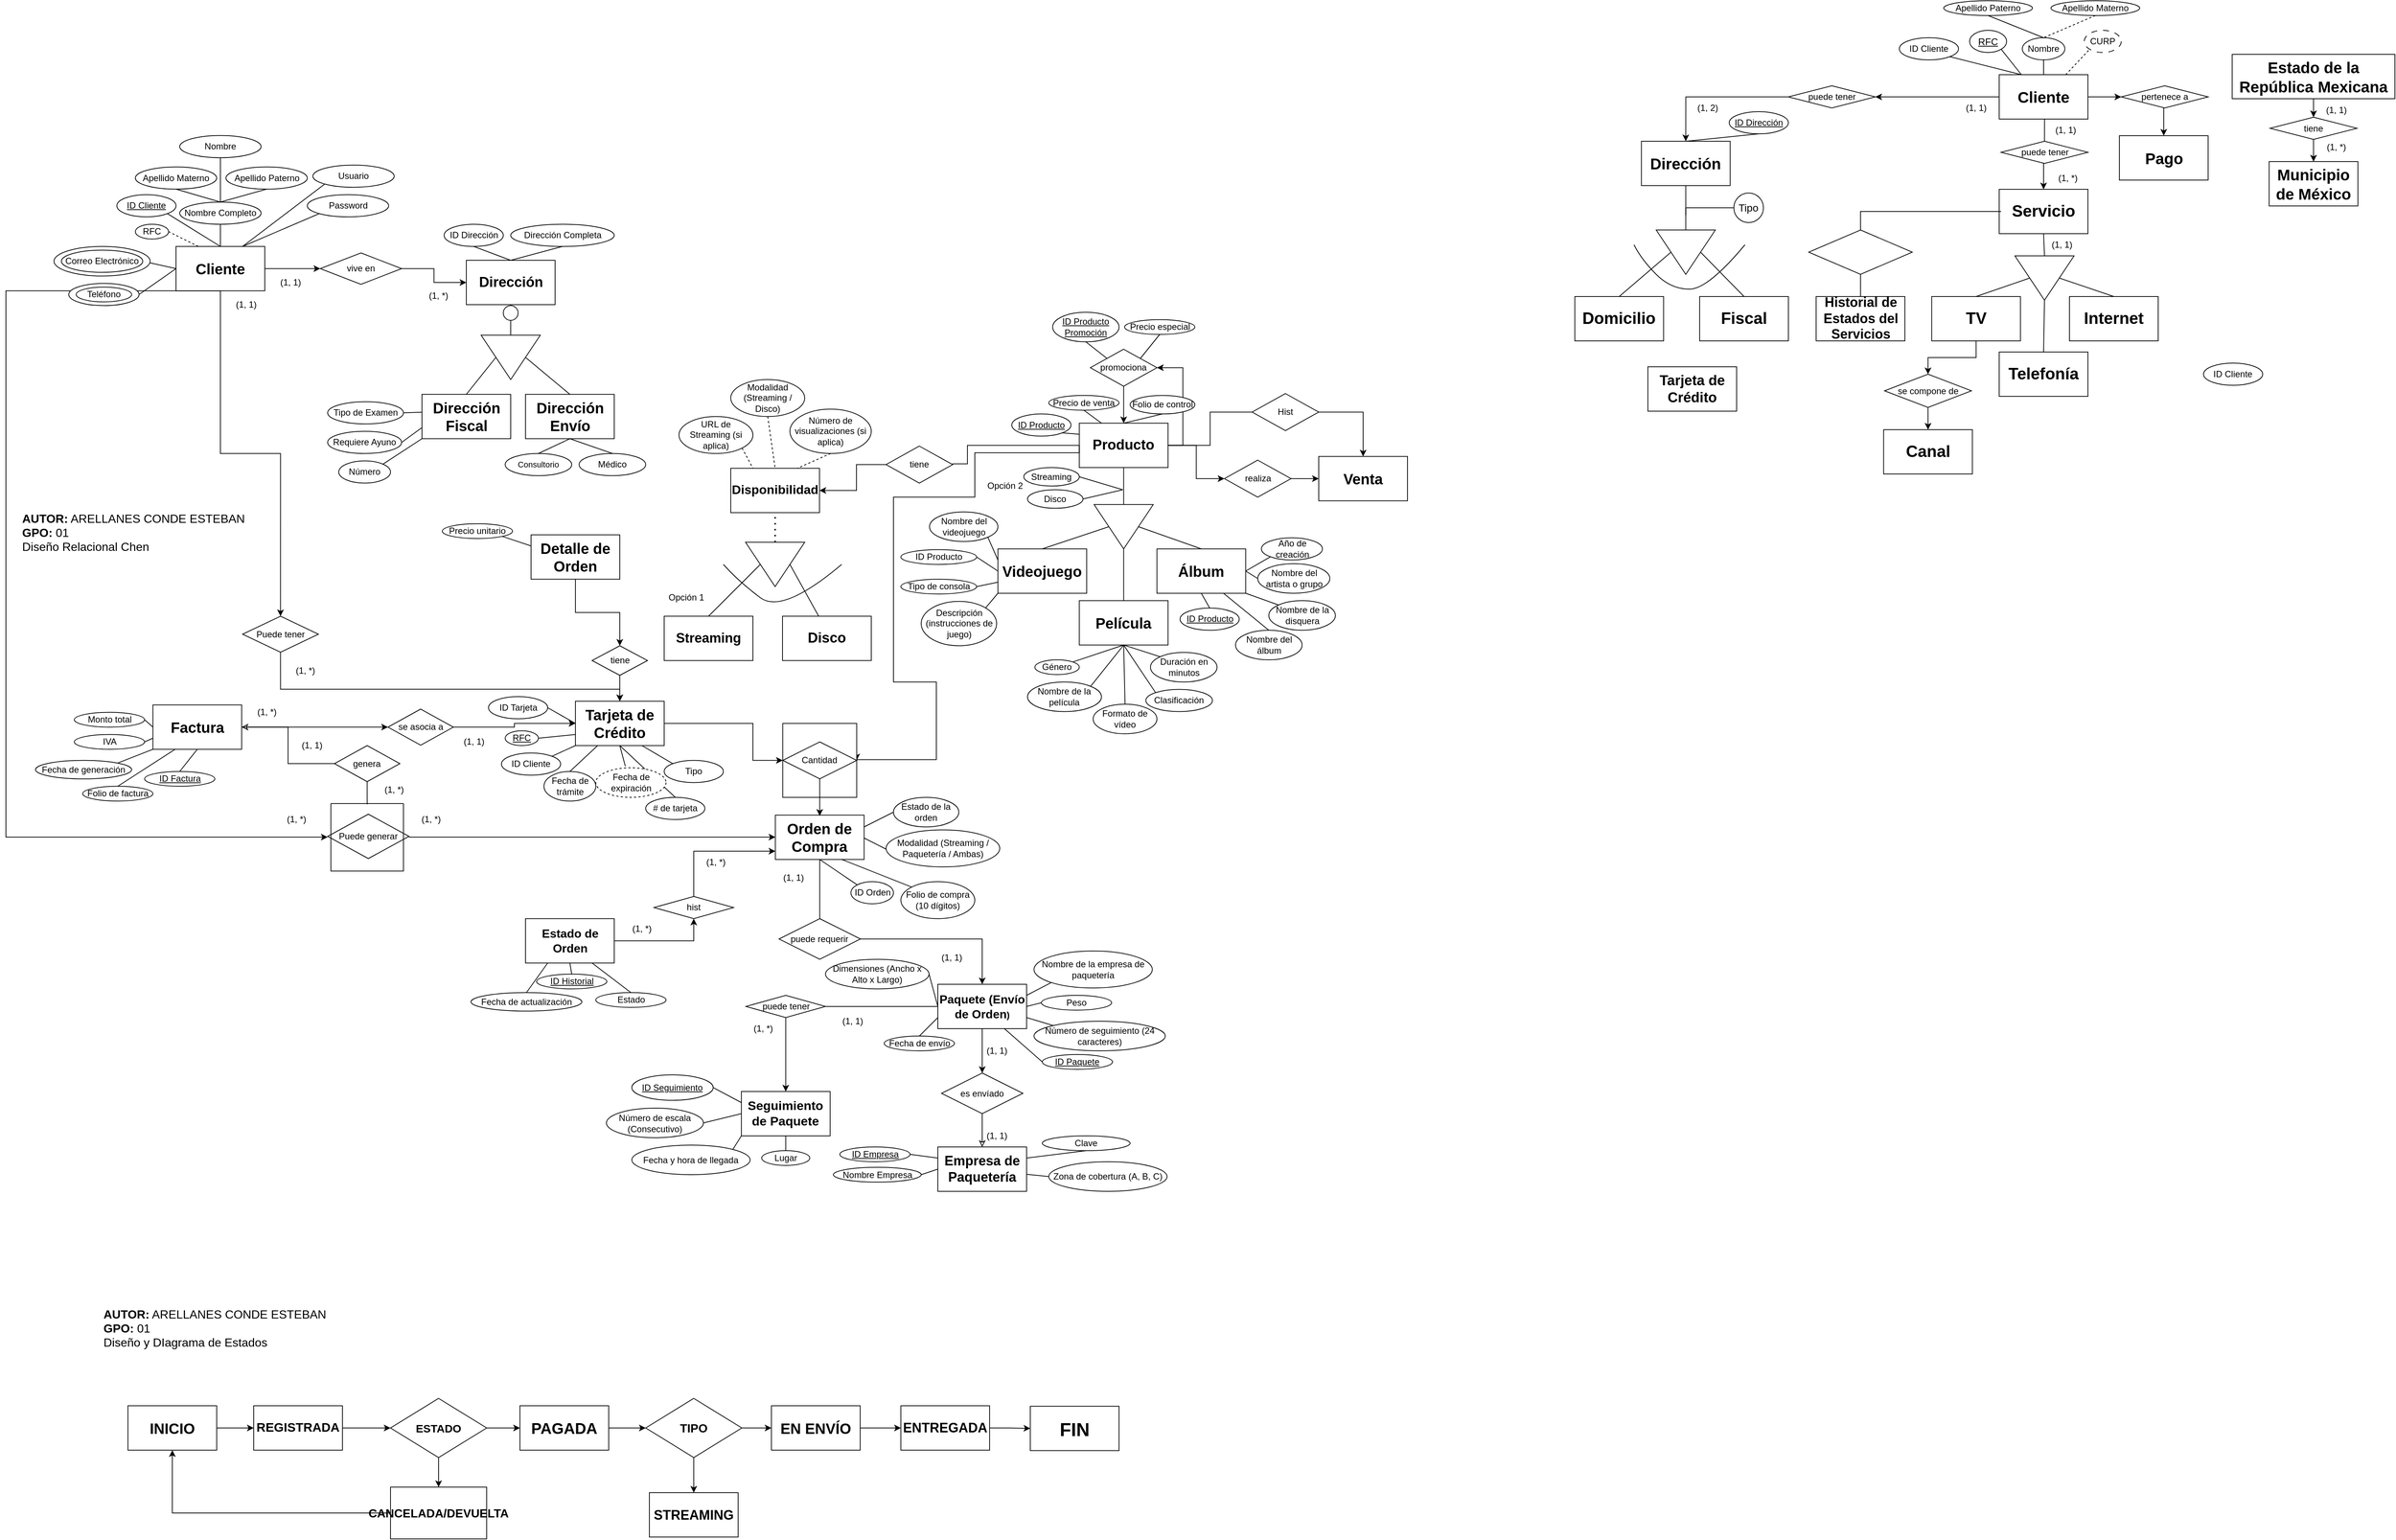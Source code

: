 <mxfile version="26.2.13">
  <diagram name="Page-1" id="zbrnPMlyNwRr3SlvqQIs">
    <mxGraphModel dx="4556" dy="1590" grid="1" gridSize="10" guides="1" tooltips="1" connect="1" arrows="1" fold="1" page="1" pageScale="1" pageWidth="850" pageHeight="1100" math="0" shadow="0">
      <root>
        <mxCell id="0" />
        <mxCell id="1" parent="0" />
        <mxCell id="iH6gDpU6CvyVbPrYl2I8-55" style="edgeStyle=orthogonalEdgeStyle;rounded=0;orthogonalLoop=1;jettySize=auto;html=1;exitX=0.5;exitY=1;exitDx=0;exitDy=0;entryX=0.5;entryY=0;entryDx=0;entryDy=0;endArrow=none;startFill=0;" parent="1" source="iH6gDpU6CvyVbPrYl2I8-1" target="iH6gDpU6CvyVbPrYl2I8-54" edge="1">
          <mxGeometry relative="1" as="geometry" />
        </mxCell>
        <mxCell id="iH6gDpU6CvyVbPrYl2I8-60" style="edgeStyle=orthogonalEdgeStyle;rounded=0;orthogonalLoop=1;jettySize=auto;html=1;exitX=0;exitY=0.5;exitDx=0;exitDy=0;entryX=1;entryY=0.5;entryDx=0;entryDy=0;" parent="1" source="iH6gDpU6CvyVbPrYl2I8-1" target="iH6gDpU6CvyVbPrYl2I8-59" edge="1">
          <mxGeometry relative="1" as="geometry" />
        </mxCell>
        <mxCell id="iH6gDpU6CvyVbPrYl2I8-72" style="edgeStyle=orthogonalEdgeStyle;rounded=0;orthogonalLoop=1;jettySize=auto;html=1;exitX=1;exitY=0.5;exitDx=0;exitDy=0;entryX=0;entryY=0.5;entryDx=0;entryDy=0;" parent="1" source="iH6gDpU6CvyVbPrYl2I8-1" target="iH6gDpU6CvyVbPrYl2I8-70" edge="1">
          <mxGeometry relative="1" as="geometry" />
        </mxCell>
        <mxCell id="iH6gDpU6CvyVbPrYl2I8-1" value="&lt;font style=&quot;font-size: 21px;&quot;&gt;&lt;b&gt;Cliente&lt;/b&gt;&lt;/font&gt;" style="rounded=0;whiteSpace=wrap;html=1;" parent="1" vertex="1">
          <mxGeometry x="1095" y="390" width="120" height="60" as="geometry" />
        </mxCell>
        <mxCell id="iH6gDpU6CvyVbPrYl2I8-2" value="&lt;font style=&quot;font-size: 21px;&quot;&gt;&lt;b&gt;&lt;font&gt;Dirección&lt;/font&gt;&lt;/b&gt;&lt;/font&gt;" style="rounded=0;whiteSpace=wrap;html=1;" parent="1" vertex="1">
          <mxGeometry x="611.25" y="480" width="120" height="60" as="geometry" />
        </mxCell>
        <mxCell id="iH6gDpU6CvyVbPrYl2I8-66" style="edgeStyle=orthogonalEdgeStyle;rounded=0;orthogonalLoop=1;jettySize=auto;html=1;exitX=0.5;exitY=1;exitDx=0;exitDy=0;entryX=0.5;entryY=0;entryDx=0;entryDy=0;" parent="1" source="iH6gDpU6CvyVbPrYl2I8-3" target="iH6gDpU6CvyVbPrYl2I8-64" edge="1">
          <mxGeometry relative="1" as="geometry" />
        </mxCell>
        <mxCell id="iH6gDpU6CvyVbPrYl2I8-3" value="&lt;b&gt;&lt;font style=&quot;font-size: 21px;&quot;&gt;Estado de la República Mexicana&lt;/font&gt;&lt;/b&gt;" style="rounded=0;whiteSpace=wrap;html=1;" parent="1" vertex="1">
          <mxGeometry x="1410" y="362.5" width="220" height="60" as="geometry" />
        </mxCell>
        <mxCell id="iH6gDpU6CvyVbPrYl2I8-5" value="&lt;b&gt;&lt;font style=&quot;font-size: 21px;&quot;&gt;Municipio de México&lt;/font&gt;&lt;/b&gt;" style="rounded=0;whiteSpace=wrap;html=1;" parent="1" vertex="1">
          <mxGeometry x="1460" y="507.5" width="120" height="60" as="geometry" />
        </mxCell>
        <mxCell id="iH6gDpU6CvyVbPrYl2I8-6" value="&lt;b&gt;&lt;font style=&quot;font-size: 22px;&quot;&gt;Servicio&lt;/font&gt;&lt;/b&gt;" style="rounded=0;whiteSpace=wrap;html=1;" parent="1" vertex="1">
          <mxGeometry x="1095" y="545" width="120" height="60" as="geometry" />
        </mxCell>
        <mxCell id="iH6gDpU6CvyVbPrYl2I8-78" style="edgeStyle=orthogonalEdgeStyle;rounded=0;orthogonalLoop=1;jettySize=auto;html=1;exitX=0.5;exitY=1;exitDx=0;exitDy=0;entryX=0.5;entryY=0;entryDx=0;entryDy=0;" parent="1" source="iH6gDpU6CvyVbPrYl2I8-7" target="iH6gDpU6CvyVbPrYl2I8-76" edge="1">
          <mxGeometry relative="1" as="geometry" />
        </mxCell>
        <mxCell id="iH6gDpU6CvyVbPrYl2I8-7" value="&lt;b&gt;&lt;font style=&quot;font-size: 22px;&quot;&gt;TV&lt;/font&gt;&lt;/b&gt;" style="rounded=0;whiteSpace=wrap;html=1;" parent="1" vertex="1">
          <mxGeometry x="1003.75" y="690" width="120" height="60" as="geometry" />
        </mxCell>
        <mxCell id="iH6gDpU6CvyVbPrYl2I8-8" value="&lt;b&gt;&lt;font style=&quot;font-size: 22px;&quot;&gt;Telefonía&lt;/font&gt;&lt;/b&gt;" style="rounded=0;whiteSpace=wrap;html=1;" parent="1" vertex="1">
          <mxGeometry x="1095" y="765" width="120" height="60" as="geometry" />
        </mxCell>
        <mxCell id="iH6gDpU6CvyVbPrYl2I8-9" value="&lt;b&gt;&lt;font style=&quot;font-size: 22px;&quot;&gt;Internet&lt;/font&gt;&lt;/b&gt;" style="rounded=0;whiteSpace=wrap;html=1;" parent="1" vertex="1">
          <mxGeometry x="1190" y="690" width="120" height="60" as="geometry" />
        </mxCell>
        <mxCell id="iH6gDpU6CvyVbPrYl2I8-10" value="" style="triangle;whiteSpace=wrap;html=1;rotation=90;" parent="1" vertex="1">
          <mxGeometry x="1126.25" y="625" width="60" height="80" as="geometry" />
        </mxCell>
        <mxCell id="iH6gDpU6CvyVbPrYl2I8-11" value="" style="endArrow=none;html=1;rounded=0;entryX=0.5;entryY=1;entryDx=0;entryDy=0;exitX=0;exitY=0.5;exitDx=0;exitDy=0;" parent="1" source="iH6gDpU6CvyVbPrYl2I8-10" target="iH6gDpU6CvyVbPrYl2I8-6" edge="1">
          <mxGeometry width="50" height="50" relative="1" as="geometry">
            <mxPoint x="1297.5" y="695" as="sourcePoint" />
            <mxPoint x="1347.5" y="645" as="targetPoint" />
          </mxGeometry>
        </mxCell>
        <mxCell id="iH6gDpU6CvyVbPrYl2I8-12" value="" style="endArrow=none;html=1;rounded=0;exitX=0.5;exitY=0;exitDx=0;exitDy=0;entryX=0.5;entryY=1;entryDx=0;entryDy=0;" parent="1" source="iH6gDpU6CvyVbPrYl2I8-7" target="iH6gDpU6CvyVbPrYl2I8-10" edge="1">
          <mxGeometry width="50" height="50" relative="1" as="geometry">
            <mxPoint x="1297.5" y="695" as="sourcePoint" />
            <mxPoint x="1347.5" y="645" as="targetPoint" />
          </mxGeometry>
        </mxCell>
        <mxCell id="iH6gDpU6CvyVbPrYl2I8-13" value="" style="endArrow=none;html=1;rounded=0;exitX=0.5;exitY=0;exitDx=0;exitDy=0;entryX=1;entryY=0.5;entryDx=0;entryDy=0;" parent="1" source="iH6gDpU6CvyVbPrYl2I8-8" target="iH6gDpU6CvyVbPrYl2I8-10" edge="1">
          <mxGeometry width="50" height="50" relative="1" as="geometry">
            <mxPoint x="1047.5" y="765" as="sourcePoint" />
            <mxPoint x="1147.5" y="695" as="targetPoint" />
          </mxGeometry>
        </mxCell>
        <mxCell id="iH6gDpU6CvyVbPrYl2I8-14" value="" style="endArrow=none;html=1;rounded=0;exitX=0.5;exitY=0;exitDx=0;exitDy=0;entryX=0.5;entryY=0;entryDx=0;entryDy=0;" parent="1" source="iH6gDpU6CvyVbPrYl2I8-9" target="iH6gDpU6CvyVbPrYl2I8-10" edge="1">
          <mxGeometry width="50" height="50" relative="1" as="geometry">
            <mxPoint x="1067.5" y="725" as="sourcePoint" />
            <mxPoint x="1147.5" y="695" as="targetPoint" />
          </mxGeometry>
        </mxCell>
        <mxCell id="iH6gDpU6CvyVbPrYl2I8-15" value="&lt;b&gt;&lt;font style=&quot;font-size: 21px;&quot;&gt;Pago&lt;/font&gt;&lt;/b&gt;" style="rounded=0;whiteSpace=wrap;html=1;" parent="1" vertex="1">
          <mxGeometry x="1257.5" y="472.5" width="120" height="60" as="geometry" />
        </mxCell>
        <mxCell id="iH6gDpU6CvyVbPrYl2I8-16" value="&lt;b&gt;&lt;font style=&quot;font-size: 19px;&quot;&gt;Tarjeta de Crédito&lt;/font&gt;&lt;/b&gt;" style="rounded=0;whiteSpace=wrap;html=1;" parent="1" vertex="1">
          <mxGeometry x="620" y="785" width="120" height="60" as="geometry" />
        </mxCell>
        <mxCell id="iH6gDpU6CvyVbPrYl2I8-18" value="&lt;font style=&quot;font-size: 18px;&quot;&gt;&lt;b&gt;Historial de Estados del Servicio&lt;font&gt;s&lt;/font&gt;&lt;/b&gt;&lt;/font&gt;" style="rounded=0;whiteSpace=wrap;html=1;" parent="1" vertex="1">
          <mxGeometry x="847.5" y="690" width="120" height="60" as="geometry" />
        </mxCell>
        <mxCell id="iH6gDpU6CvyVbPrYl2I8-20" style="edgeStyle=orthogonalEdgeStyle;rounded=0;orthogonalLoop=1;jettySize=auto;html=1;exitX=0.5;exitY=1;exitDx=0;exitDy=0;entryX=0.5;entryY=0;entryDx=0;entryDy=0;endArrow=none;startFill=0;" parent="1" source="iH6gDpU6CvyVbPrYl2I8-19" target="iH6gDpU6CvyVbPrYl2I8-18" edge="1">
          <mxGeometry relative="1" as="geometry" />
        </mxCell>
        <mxCell id="iH6gDpU6CvyVbPrYl2I8-21" style="edgeStyle=orthogonalEdgeStyle;rounded=0;orthogonalLoop=1;jettySize=auto;html=1;exitX=0.5;exitY=0;exitDx=0;exitDy=0;entryX=0;entryY=0.5;entryDx=0;entryDy=0;endArrow=none;startFill=0;" parent="1" source="iH6gDpU6CvyVbPrYl2I8-19" target="iH6gDpU6CvyVbPrYl2I8-6" edge="1">
          <mxGeometry relative="1" as="geometry">
            <Array as="points">
              <mxPoint x="907.5" y="575" />
              <mxPoint x="1097.5" y="575" />
            </Array>
          </mxGeometry>
        </mxCell>
        <mxCell id="iH6gDpU6CvyVbPrYl2I8-19" value="" style="rhombus;whiteSpace=wrap;html=1;" parent="1" vertex="1">
          <mxGeometry x="837.5" y="600" width="140" height="60" as="geometry" />
        </mxCell>
        <mxCell id="iH6gDpU6CvyVbPrYl2I8-22" value="&lt;font style=&quot;font-size: 13px;&quot;&gt;&lt;u&gt;RFC&lt;/u&gt;&lt;/font&gt;" style="ellipse;whiteSpace=wrap;html=1;" parent="1" vertex="1">
          <mxGeometry x="1055" y="330" width="50" height="30" as="geometry" />
        </mxCell>
        <mxCell id="iH6gDpU6CvyVbPrYl2I8-23" value="Nombre" style="ellipse;whiteSpace=wrap;html=1;" parent="1" vertex="1">
          <mxGeometry x="1126.25" y="340" width="57.5" height="30" as="geometry" />
        </mxCell>
        <mxCell id="iH6gDpU6CvyVbPrYl2I8-25" value="" style="endArrow=none;html=1;rounded=0;exitX=0.25;exitY=0;exitDx=0;exitDy=0;entryX=1;entryY=1;entryDx=0;entryDy=0;" parent="1" source="iH6gDpU6CvyVbPrYl2I8-1" target="iH6gDpU6CvyVbPrYl2I8-22" edge="1">
          <mxGeometry width="50" height="50" relative="1" as="geometry">
            <mxPoint x="1095" y="360" as="sourcePoint" />
            <mxPoint x="1145" y="310" as="targetPoint" />
          </mxGeometry>
        </mxCell>
        <mxCell id="iH6gDpU6CvyVbPrYl2I8-26" value="" style="endArrow=none;html=1;rounded=0;exitX=0.5;exitY=0;exitDx=0;exitDy=0;entryX=0.5;entryY=1;entryDx=0;entryDy=0;" parent="1" source="iH6gDpU6CvyVbPrYl2I8-1" target="iH6gDpU6CvyVbPrYl2I8-23" edge="1">
          <mxGeometry width="50" height="50" relative="1" as="geometry">
            <mxPoint x="1135" y="400" as="sourcePoint" />
            <mxPoint x="1098" y="346" as="targetPoint" />
          </mxGeometry>
        </mxCell>
        <mxCell id="iH6gDpU6CvyVbPrYl2I8-28" value="Apellido Paterno" style="ellipse;whiteSpace=wrap;html=1;" parent="1" vertex="1">
          <mxGeometry x="1020" y="290" width="120" height="20" as="geometry" />
        </mxCell>
        <mxCell id="iH6gDpU6CvyVbPrYl2I8-29" value="Apellido Materno" style="ellipse;whiteSpace=wrap;html=1;" parent="1" vertex="1">
          <mxGeometry x="1165" y="290" width="120" height="20" as="geometry" />
        </mxCell>
        <mxCell id="iH6gDpU6CvyVbPrYl2I8-31" value="" style="endArrow=none;html=1;rounded=0;exitX=0.5;exitY=1;exitDx=0;exitDy=0;entryX=0.5;entryY=0;entryDx=0;entryDy=0;" parent="1" source="iH6gDpU6CvyVbPrYl2I8-28" target="iH6gDpU6CvyVbPrYl2I8-23" edge="1">
          <mxGeometry width="50" height="50" relative="1" as="geometry">
            <mxPoint x="1395" y="430" as="sourcePoint" />
            <mxPoint x="1445" y="380" as="targetPoint" />
          </mxGeometry>
        </mxCell>
        <mxCell id="iH6gDpU6CvyVbPrYl2I8-32" value="" style="endArrow=none;html=1;rounded=0;exitX=0.5;exitY=1;exitDx=0;exitDy=0;entryX=0.5;entryY=0;entryDx=0;entryDy=0;dashed=1;" parent="1" source="iH6gDpU6CvyVbPrYl2I8-29" target="iH6gDpU6CvyVbPrYl2I8-23" edge="1">
          <mxGeometry width="50" height="50" relative="1" as="geometry">
            <mxPoint x="1090" y="310" as="sourcePoint" />
            <mxPoint x="1165" y="350" as="targetPoint" />
          </mxGeometry>
        </mxCell>
        <mxCell id="iH6gDpU6CvyVbPrYl2I8-33" value="CURP" style="ellipse;whiteSpace=wrap;html=1;dashed=1;dashPattern=8 8;" parent="1" vertex="1">
          <mxGeometry x="1210" y="330" width="50" height="30" as="geometry" />
        </mxCell>
        <mxCell id="iH6gDpU6CvyVbPrYl2I8-34" value="" style="endArrow=none;html=1;rounded=0;exitX=0.75;exitY=0;exitDx=0;exitDy=0;entryX=0;entryY=1;entryDx=0;entryDy=0;dashed=1;" parent="1" source="iH6gDpU6CvyVbPrYl2I8-1" target="iH6gDpU6CvyVbPrYl2I8-33" edge="1">
          <mxGeometry width="50" height="50" relative="1" as="geometry">
            <mxPoint x="1395" y="430" as="sourcePoint" />
            <mxPoint x="1445" y="380" as="targetPoint" />
          </mxGeometry>
        </mxCell>
        <mxCell id="iH6gDpU6CvyVbPrYl2I8-35" value="ID Cliente" style="ellipse;whiteSpace=wrap;html=1;" parent="1" vertex="1">
          <mxGeometry x="960" y="340" width="80" height="30" as="geometry" />
        </mxCell>
        <mxCell id="iH6gDpU6CvyVbPrYl2I8-36" value="" style="endArrow=none;html=1;rounded=0;exitX=0.25;exitY=0;exitDx=0;exitDy=0;entryX=1;entryY=1;entryDx=0;entryDy=0;" parent="1" source="iH6gDpU6CvyVbPrYl2I8-1" target="iH6gDpU6CvyVbPrYl2I8-35" edge="1">
          <mxGeometry width="50" height="50" relative="1" as="geometry">
            <mxPoint x="1135" y="400" as="sourcePoint" />
            <mxPoint x="1108" y="366" as="targetPoint" />
          </mxGeometry>
        </mxCell>
        <mxCell id="iH6gDpU6CvyVbPrYl2I8-37" value="&lt;u&gt;ID Dirección&lt;/u&gt;" style="ellipse;whiteSpace=wrap;html=1;" parent="1" vertex="1">
          <mxGeometry x="730" y="440" width="80" height="30" as="geometry" />
        </mxCell>
        <mxCell id="iH6gDpU6CvyVbPrYl2I8-40" value="" style="endArrow=none;html=1;rounded=0;exitX=0.5;exitY=1;exitDx=0;exitDy=0;entryX=0.5;entryY=0;entryDx=0;entryDy=0;" parent="1" source="iH6gDpU6CvyVbPrYl2I8-37" target="iH6gDpU6CvyVbPrYl2I8-2" edge="1">
          <mxGeometry width="50" height="50" relative="1" as="geometry">
            <mxPoint x="866.25" y="380" as="sourcePoint" />
            <mxPoint x="916.25" y="330" as="targetPoint" />
          </mxGeometry>
        </mxCell>
        <mxCell id="iH6gDpU6CvyVbPrYl2I8-42" value="" style="triangle;whiteSpace=wrap;html=1;rotation=90;" parent="1" vertex="1">
          <mxGeometry x="641.25" y="590" width="60" height="80" as="geometry" />
        </mxCell>
        <mxCell id="iH6gDpU6CvyVbPrYl2I8-43" value="&lt;b&gt;&lt;font style=&quot;font-size: 22px;&quot;&gt;Domicilio&lt;/font&gt;&lt;/b&gt;" style="rounded=0;whiteSpace=wrap;html=1;" parent="1" vertex="1">
          <mxGeometry x="521.25" y="690" width="120" height="60" as="geometry" />
        </mxCell>
        <mxCell id="iH6gDpU6CvyVbPrYl2I8-44" value="&lt;b&gt;&lt;font style=&quot;font-size: 22px;&quot;&gt;Fiscal&lt;/font&gt;&lt;/b&gt;" style="rounded=0;whiteSpace=wrap;html=1;" parent="1" vertex="1">
          <mxGeometry x="690" y="690" width="120" height="60" as="geometry" />
        </mxCell>
        <mxCell id="iH6gDpU6CvyVbPrYl2I8-46" value="" style="endArrow=none;html=1;rounded=0;exitX=0.5;exitY=0;exitDx=0;exitDy=0;entryX=0.5;entryY=1;entryDx=0;entryDy=0;" parent="1" source="iH6gDpU6CvyVbPrYl2I8-43" target="iH6gDpU6CvyVbPrYl2I8-42" edge="1">
          <mxGeometry width="50" height="50" relative="1" as="geometry">
            <mxPoint x="865" y="680" as="sourcePoint" />
            <mxPoint x="915" y="630" as="targetPoint" />
          </mxGeometry>
        </mxCell>
        <mxCell id="iH6gDpU6CvyVbPrYl2I8-47" value="" style="endArrow=none;html=1;rounded=0;exitX=0.5;exitY=0;exitDx=0;exitDy=0;entryX=0.5;entryY=0;entryDx=0;entryDy=0;" parent="1" source="iH6gDpU6CvyVbPrYl2I8-44" target="iH6gDpU6CvyVbPrYl2I8-42" edge="1">
          <mxGeometry width="50" height="50" relative="1" as="geometry">
            <mxPoint x="591" y="690" as="sourcePoint" />
            <mxPoint x="660" y="640" as="targetPoint" />
          </mxGeometry>
        </mxCell>
        <mxCell id="iH6gDpU6CvyVbPrYl2I8-48" value="" style="curved=1;endArrow=none;html=1;rounded=0;startFill=0;" parent="1" edge="1">
          <mxGeometry width="50" height="50" relative="1" as="geometry">
            <mxPoint x="751.25" y="620" as="sourcePoint" />
            <mxPoint x="601.25" y="620" as="targetPoint" />
            <Array as="points">
              <mxPoint x="701.25" y="680" />
              <mxPoint x="651.25" y="680" />
              <mxPoint x="611.25" y="640" />
            </Array>
          </mxGeometry>
        </mxCell>
        <mxCell id="iH6gDpU6CvyVbPrYl2I8-49" value="&lt;font style=&quot;font-size: 14px;&quot;&gt;Tipo&lt;/font&gt;" style="ellipse;whiteSpace=wrap;html=1;aspect=fixed;" parent="1" vertex="1">
          <mxGeometry x="736.25" y="550" width="40" height="40" as="geometry" />
        </mxCell>
        <mxCell id="iH6gDpU6CvyVbPrYl2I8-50" value="" style="endArrow=none;html=1;rounded=0;exitX=0;exitY=0.5;exitDx=0;exitDy=0;" parent="1" source="iH6gDpU6CvyVbPrYl2I8-42" edge="1">
          <mxGeometry width="50" height="50" relative="1" as="geometry">
            <mxPoint x="921.25" y="660" as="sourcePoint" />
            <mxPoint x="671.25" y="570" as="targetPoint" />
          </mxGeometry>
        </mxCell>
        <mxCell id="iH6gDpU6CvyVbPrYl2I8-51" value="" style="endArrow=none;html=1;rounded=0;exitX=0;exitY=0.5;exitDx=0;exitDy=0;" parent="1" source="iH6gDpU6CvyVbPrYl2I8-49" edge="1">
          <mxGeometry width="50" height="50" relative="1" as="geometry">
            <mxPoint x="680.25" y="610" as="sourcePoint" />
            <mxPoint x="671.25" y="570" as="targetPoint" />
          </mxGeometry>
        </mxCell>
        <mxCell id="iH6gDpU6CvyVbPrYl2I8-52" value="" style="endArrow=none;html=1;rounded=0;entryX=0.5;entryY=1;entryDx=0;entryDy=0;" parent="1" target="iH6gDpU6CvyVbPrYl2I8-2" edge="1">
          <mxGeometry width="50" height="50" relative="1" as="geometry">
            <mxPoint x="671.25" y="580" as="sourcePoint" />
            <mxPoint x="691.25" y="590" as="targetPoint" />
          </mxGeometry>
        </mxCell>
        <mxCell id="iH6gDpU6CvyVbPrYl2I8-53" value="ID Cliente" style="ellipse;whiteSpace=wrap;html=1;" parent="1" vertex="1">
          <mxGeometry x="1371.25" y="780" width="80" height="30" as="geometry" />
        </mxCell>
        <mxCell id="iH6gDpU6CvyVbPrYl2I8-56" style="edgeStyle=orthogonalEdgeStyle;rounded=0;orthogonalLoop=1;jettySize=auto;html=1;exitX=0.5;exitY=1;exitDx=0;exitDy=0;entryX=0.5;entryY=0;entryDx=0;entryDy=0;" parent="1" source="iH6gDpU6CvyVbPrYl2I8-54" target="iH6gDpU6CvyVbPrYl2I8-6" edge="1">
          <mxGeometry relative="1" as="geometry" />
        </mxCell>
        <mxCell id="iH6gDpU6CvyVbPrYl2I8-54" value="puede tener" style="rhombus;whiteSpace=wrap;html=1;" parent="1" vertex="1">
          <mxGeometry x="1097.5" y="480" width="117.5" height="30" as="geometry" />
        </mxCell>
        <mxCell id="iH6gDpU6CvyVbPrYl2I8-57" value="(1, 1)" style="text;html=1;align=center;verticalAlign=middle;whiteSpace=wrap;rounded=0;" parent="1" vertex="1">
          <mxGeometry x="1155" y="450" width="60" height="30" as="geometry" />
        </mxCell>
        <mxCell id="iH6gDpU6CvyVbPrYl2I8-58" value="(1, *)" style="text;html=1;align=center;verticalAlign=middle;whiteSpace=wrap;rounded=0;" parent="1" vertex="1">
          <mxGeometry x="1157.5" y="515" width="60" height="30" as="geometry" />
        </mxCell>
        <mxCell id="iH6gDpU6CvyVbPrYl2I8-61" style="edgeStyle=orthogonalEdgeStyle;rounded=0;orthogonalLoop=1;jettySize=auto;html=1;exitX=0;exitY=0.5;exitDx=0;exitDy=0;entryX=0.5;entryY=0;entryDx=0;entryDy=0;" parent="1" source="iH6gDpU6CvyVbPrYl2I8-59" target="iH6gDpU6CvyVbPrYl2I8-2" edge="1">
          <mxGeometry relative="1" as="geometry" />
        </mxCell>
        <mxCell id="iH6gDpU6CvyVbPrYl2I8-59" value="puede tener" style="rhombus;whiteSpace=wrap;html=1;" parent="1" vertex="1">
          <mxGeometry x="810" y="405" width="117.5" height="30" as="geometry" />
        </mxCell>
        <mxCell id="iH6gDpU6CvyVbPrYl2I8-62" value="(1, 2)" style="text;html=1;align=center;verticalAlign=middle;whiteSpace=wrap;rounded=0;" parent="1" vertex="1">
          <mxGeometry x="671.25" y="420" width="60" height="30" as="geometry" />
        </mxCell>
        <mxCell id="iH6gDpU6CvyVbPrYl2I8-63" value="(1, 1)" style="text;html=1;align=center;verticalAlign=middle;whiteSpace=wrap;rounded=0;" parent="1" vertex="1">
          <mxGeometry x="1033.75" y="420" width="60" height="30" as="geometry" />
        </mxCell>
        <mxCell id="iH6gDpU6CvyVbPrYl2I8-65" style="edgeStyle=orthogonalEdgeStyle;rounded=0;orthogonalLoop=1;jettySize=auto;html=1;exitX=0.5;exitY=1;exitDx=0;exitDy=0;" parent="1" source="iH6gDpU6CvyVbPrYl2I8-64" target="iH6gDpU6CvyVbPrYl2I8-5" edge="1">
          <mxGeometry relative="1" as="geometry" />
        </mxCell>
        <mxCell id="iH6gDpU6CvyVbPrYl2I8-64" value="tiene" style="rhombus;whiteSpace=wrap;html=1;" parent="1" vertex="1">
          <mxGeometry x="1461.25" y="447.5" width="117.5" height="30" as="geometry" />
        </mxCell>
        <mxCell id="iH6gDpU6CvyVbPrYl2I8-67" value="(1, *)" style="text;html=1;align=center;verticalAlign=middle;whiteSpace=wrap;rounded=0;" parent="1" vertex="1">
          <mxGeometry x="1521.25" y="472.5" width="60" height="30" as="geometry" />
        </mxCell>
        <mxCell id="iH6gDpU6CvyVbPrYl2I8-68" value="(1, 1)" style="text;html=1;align=center;verticalAlign=middle;whiteSpace=wrap;rounded=0;" parent="1" vertex="1">
          <mxGeometry x="1521.25" y="422.5" width="60" height="30" as="geometry" />
        </mxCell>
        <mxCell id="iH6gDpU6CvyVbPrYl2I8-71" style="edgeStyle=orthogonalEdgeStyle;rounded=0;orthogonalLoop=1;jettySize=auto;html=1;exitX=0.5;exitY=1;exitDx=0;exitDy=0;entryX=0.5;entryY=0;entryDx=0;entryDy=0;" parent="1" source="iH6gDpU6CvyVbPrYl2I8-70" target="iH6gDpU6CvyVbPrYl2I8-15" edge="1">
          <mxGeometry relative="1" as="geometry" />
        </mxCell>
        <mxCell id="iH6gDpU6CvyVbPrYl2I8-70" value="pertenece a" style="rhombus;whiteSpace=wrap;html=1;" parent="1" vertex="1">
          <mxGeometry x="1260" y="405" width="117.5" height="30" as="geometry" />
        </mxCell>
        <mxCell id="iH6gDpU6CvyVbPrYl2I8-73" value="(1, 1)" style="text;html=1;align=center;verticalAlign=middle;whiteSpace=wrap;rounded=0;" parent="1" vertex="1">
          <mxGeometry x="1150" y="605" width="60" height="30" as="geometry" />
        </mxCell>
        <mxCell id="iH6gDpU6CvyVbPrYl2I8-75" value="&lt;b&gt;&lt;font style=&quot;font-size: 22px;&quot;&gt;Canal&lt;/font&gt;&lt;/b&gt;" style="rounded=0;whiteSpace=wrap;html=1;" parent="1" vertex="1">
          <mxGeometry x="938.75" y="870" width="120" height="60" as="geometry" />
        </mxCell>
        <mxCell id="iH6gDpU6CvyVbPrYl2I8-77" style="edgeStyle=orthogonalEdgeStyle;rounded=0;orthogonalLoop=1;jettySize=auto;html=1;exitX=0.5;exitY=1;exitDx=0;exitDy=0;" parent="1" source="iH6gDpU6CvyVbPrYl2I8-76" target="iH6gDpU6CvyVbPrYl2I8-75" edge="1">
          <mxGeometry relative="1" as="geometry" />
        </mxCell>
        <mxCell id="iH6gDpU6CvyVbPrYl2I8-76" value="se compone de" style="rhombus;whiteSpace=wrap;html=1;" parent="1" vertex="1">
          <mxGeometry x="940" y="795" width="117.5" height="45" as="geometry" />
        </mxCell>
        <mxCell id="emLbw0oFXSXxzqp0pOtp-1" style="edgeStyle=orthogonalEdgeStyle;rounded=0;orthogonalLoop=1;jettySize=auto;html=1;exitX=1;exitY=0.5;exitDx=0;exitDy=0;entryX=0;entryY=0.5;entryDx=0;entryDy=0;" edge="1" parent="1" source="emLbw0oFXSXxzqp0pOtp-4" target="emLbw0oFXSXxzqp0pOtp-40">
          <mxGeometry relative="1" as="geometry" />
        </mxCell>
        <mxCell id="emLbw0oFXSXxzqp0pOtp-2" style="edgeStyle=orthogonalEdgeStyle;rounded=0;orthogonalLoop=1;jettySize=auto;html=1;entryX=0.5;entryY=0;entryDx=0;entryDy=0;" edge="1" parent="1" source="emLbw0oFXSXxzqp0pOtp-4" target="emLbw0oFXSXxzqp0pOtp-233">
          <mxGeometry relative="1" as="geometry" />
        </mxCell>
        <mxCell id="emLbw0oFXSXxzqp0pOtp-3" style="edgeStyle=orthogonalEdgeStyle;rounded=0;orthogonalLoop=1;jettySize=auto;html=1;exitX=0.5;exitY=1;exitDx=0;exitDy=0;entryX=0;entryY=0.5;entryDx=0;entryDy=0;" edge="1" parent="1" source="emLbw0oFXSXxzqp0pOtp-4">
          <mxGeometry relative="1" as="geometry">
            <Array as="points">
              <mxPoint x="-1600" y="682" />
              <mxPoint x="-1600" y="1421" />
            </Array>
            <mxPoint x="-1165" y="1421" as="targetPoint" />
          </mxGeometry>
        </mxCell>
        <mxCell id="emLbw0oFXSXxzqp0pOtp-4" value="&lt;b&gt;&lt;font style=&quot;font-size: 20px;&quot;&gt;Cliente&lt;/font&gt;&lt;/b&gt;" style="rounded=0;whiteSpace=wrap;html=1;" vertex="1" parent="1">
          <mxGeometry x="-1370" y="622.25" width="120" height="60" as="geometry" />
        </mxCell>
        <mxCell id="emLbw0oFXSXxzqp0pOtp-5" value="&lt;div&gt;&lt;u&gt;ID Cliente&lt;/u&gt;&lt;/div&gt;" style="ellipse;whiteSpace=wrap;html=1;" vertex="1" parent="1">
          <mxGeometry x="-1450" y="552.25" width="80" height="30" as="geometry" />
        </mxCell>
        <mxCell id="emLbw0oFXSXxzqp0pOtp-6" value="Nombre Completo" style="ellipse;whiteSpace=wrap;html=1;" vertex="1" parent="1">
          <mxGeometry x="-1365" y="562.25" width="110" height="30" as="geometry" />
        </mxCell>
        <mxCell id="emLbw0oFXSXxzqp0pOtp-7" value="" style="endArrow=none;html=1;rounded=0;entryX=1;entryY=1;entryDx=0;entryDy=0;exitX=0.5;exitY=0;exitDx=0;exitDy=0;" edge="1" parent="1" source="emLbw0oFXSXxzqp0pOtp-4" target="emLbw0oFXSXxzqp0pOtp-5">
          <mxGeometry width="50" height="50" relative="1" as="geometry">
            <mxPoint x="-1515" y="692.25" as="sourcePoint" />
            <mxPoint x="-1465" y="642.25" as="targetPoint" />
          </mxGeometry>
        </mxCell>
        <mxCell id="emLbw0oFXSXxzqp0pOtp-8" value="" style="endArrow=none;html=1;rounded=0;entryX=0.5;entryY=1;entryDx=0;entryDy=0;exitX=0.5;exitY=0;exitDx=0;exitDy=0;" edge="1" parent="1" source="emLbw0oFXSXxzqp0pOtp-4" target="emLbw0oFXSXxzqp0pOtp-6">
          <mxGeometry width="50" height="50" relative="1" as="geometry">
            <mxPoint x="-1235" y="642.25" as="sourcePoint" />
            <mxPoint x="-1185" y="592.25" as="targetPoint" />
          </mxGeometry>
        </mxCell>
        <mxCell id="emLbw0oFXSXxzqp0pOtp-9" value="(1, *)" style="text;html=1;align=center;verticalAlign=middle;whiteSpace=wrap;rounded=0;" vertex="1" parent="1">
          <mxGeometry x="-1045" y="673.5" width="60" height="30" as="geometry" />
        </mxCell>
        <mxCell id="emLbw0oFXSXxzqp0pOtp-10" style="edgeStyle=orthogonalEdgeStyle;rounded=0;orthogonalLoop=1;jettySize=auto;html=1;exitX=0.5;exitY=1;exitDx=0;exitDy=0;endArrow=none;startFill=0;" edge="1" parent="1" source="emLbw0oFXSXxzqp0pOtp-11" target="emLbw0oFXSXxzqp0pOtp-57">
          <mxGeometry relative="1" as="geometry" />
        </mxCell>
        <mxCell id="emLbw0oFXSXxzqp0pOtp-11" value="&lt;b&gt;&lt;font style=&quot;font-size: 19px;&quot;&gt;Dirección&lt;/font&gt;&lt;/b&gt;" style="rounded=0;whiteSpace=wrap;html=1;" vertex="1" parent="1">
          <mxGeometry x="-977.5" y="641" width="120" height="60" as="geometry" />
        </mxCell>
        <mxCell id="emLbw0oFXSXxzqp0pOtp-12" value="&lt;div&gt;ID Dirección&lt;/div&gt;" style="ellipse;whiteSpace=wrap;html=1;" vertex="1" parent="1">
          <mxGeometry x="-1007.5" y="592.25" width="80" height="30" as="geometry" />
        </mxCell>
        <mxCell id="emLbw0oFXSXxzqp0pOtp-13" value="Dirección Completa" style="ellipse;whiteSpace=wrap;html=1;" vertex="1" parent="1">
          <mxGeometry x="-917.5" y="592.25" width="140" height="30" as="geometry" />
        </mxCell>
        <mxCell id="emLbw0oFXSXxzqp0pOtp-14" value="" style="endArrow=none;html=1;rounded=0;entryX=0.5;entryY=1;entryDx=0;entryDy=0;exitX=0.5;exitY=0;exitDx=0;exitDy=0;" edge="1" parent="1" source="emLbw0oFXSXxzqp0pOtp-11" target="emLbw0oFXSXxzqp0pOtp-12">
          <mxGeometry width="50" height="50" relative="1" as="geometry">
            <mxPoint x="-915" y="632.25" as="sourcePoint" />
            <mxPoint x="-1025" y="657.25" as="targetPoint" />
          </mxGeometry>
        </mxCell>
        <mxCell id="emLbw0oFXSXxzqp0pOtp-15" value="" style="endArrow=none;html=1;rounded=0;entryX=0.5;entryY=1;entryDx=0;entryDy=0;exitX=0.5;exitY=0;exitDx=0;exitDy=0;" edge="1" parent="1" source="emLbw0oFXSXxzqp0pOtp-11" target="emLbw0oFXSXxzqp0pOtp-13">
          <mxGeometry width="50" height="50" relative="1" as="geometry">
            <mxPoint x="-915" y="632.25" as="sourcePoint" />
            <mxPoint x="-745" y="607.25" as="targetPoint" />
          </mxGeometry>
        </mxCell>
        <mxCell id="emLbw0oFXSXxzqp0pOtp-16" value="Apellido Materno" style="ellipse;whiteSpace=wrap;html=1;" vertex="1" parent="1">
          <mxGeometry x="-1425" y="514.75" width="110" height="30" as="geometry" />
        </mxCell>
        <mxCell id="emLbw0oFXSXxzqp0pOtp-17" value="Apellido Paterno" style="ellipse;whiteSpace=wrap;html=1;" vertex="1" parent="1">
          <mxGeometry x="-1302.5" y="514.75" width="110" height="30" as="geometry" />
        </mxCell>
        <mxCell id="emLbw0oFXSXxzqp0pOtp-18" value="" style="endArrow=none;html=1;rounded=0;exitX=0.5;exitY=0;exitDx=0;exitDy=0;entryX=0.5;entryY=1;entryDx=0;entryDy=0;" edge="1" parent="1" source="emLbw0oFXSXxzqp0pOtp-6" target="emLbw0oFXSXxzqp0pOtp-16">
          <mxGeometry width="50" height="50" relative="1" as="geometry">
            <mxPoint x="-1105" y="472.25" as="sourcePoint" />
            <mxPoint x="-1055" y="422.25" as="targetPoint" />
          </mxGeometry>
        </mxCell>
        <mxCell id="emLbw0oFXSXxzqp0pOtp-19" value="" style="endArrow=none;html=1;rounded=0;exitX=0.5;exitY=0;exitDx=0;exitDy=0;entryX=0.5;entryY=1;entryDx=0;entryDy=0;" edge="1" parent="1" source="emLbw0oFXSXxzqp0pOtp-6" target="emLbw0oFXSXxzqp0pOtp-17">
          <mxGeometry width="50" height="50" relative="1" as="geometry">
            <mxPoint x="-1300" y="572.25" as="sourcePoint" />
            <mxPoint x="-1360" y="522.25" as="targetPoint" />
          </mxGeometry>
        </mxCell>
        <mxCell id="emLbw0oFXSXxzqp0pOtp-20" value="Nombre" style="ellipse;whiteSpace=wrap;html=1;" vertex="1" parent="1">
          <mxGeometry x="-1365" y="472.25" width="110" height="30" as="geometry" />
        </mxCell>
        <mxCell id="emLbw0oFXSXxzqp0pOtp-21" value="" style="endArrow=none;html=1;rounded=0;exitX=0.5;exitY=0;exitDx=0;exitDy=0;entryX=0.5;entryY=1;entryDx=0;entryDy=0;" edge="1" parent="1" source="emLbw0oFXSXxzqp0pOtp-6" target="emLbw0oFXSXxzqp0pOtp-20">
          <mxGeometry width="50" height="50" relative="1" as="geometry">
            <mxPoint x="-1300" y="572.25" as="sourcePoint" />
            <mxPoint x="-1237" y="542.25" as="targetPoint" />
          </mxGeometry>
        </mxCell>
        <mxCell id="emLbw0oFXSXxzqp0pOtp-22" style="edgeStyle=orthogonalEdgeStyle;rounded=0;orthogonalLoop=1;jettySize=auto;html=1;exitX=1;exitY=0.5;exitDx=0;exitDy=0;entryX=0;entryY=0.5;entryDx=0;entryDy=0;" edge="1" parent="1" source="emLbw0oFXSXxzqp0pOtp-23" target="emLbw0oFXSXxzqp0pOtp-278">
          <mxGeometry relative="1" as="geometry" />
        </mxCell>
        <mxCell id="emLbw0oFXSXxzqp0pOtp-23" value="&lt;b&gt;&lt;font style=&quot;font-size: 17px;&quot;&gt;REGISTRADA&lt;/font&gt;&lt;/b&gt;" style="rounded=0;whiteSpace=wrap;html=1;" vertex="1" parent="1">
          <mxGeometry x="-1265" y="2190" width="120" height="60" as="geometry" />
        </mxCell>
        <mxCell id="emLbw0oFXSXxzqp0pOtp-24" value="&lt;b&gt;&lt;font style=&quot;font-size: 25px;&quot;&gt;FIN&lt;/font&gt;&lt;/b&gt;" style="rounded=0;whiteSpace=wrap;html=1;" vertex="1" parent="1">
          <mxGeometry x="-215" y="2190.62" width="120" height="60" as="geometry" />
        </mxCell>
        <mxCell id="emLbw0oFXSXxzqp0pOtp-25" value="Usuario" style="ellipse;whiteSpace=wrap;html=1;" vertex="1" parent="1">
          <mxGeometry x="-1185" y="512.25" width="110" height="30" as="geometry" />
        </mxCell>
        <mxCell id="emLbw0oFXSXxzqp0pOtp-26" value="Password" style="ellipse;whiteSpace=wrap;html=1;" vertex="1" parent="1">
          <mxGeometry x="-1192.5" y="552.25" width="110" height="30" as="geometry" />
        </mxCell>
        <mxCell id="emLbw0oFXSXxzqp0pOtp-27" value="" style="endArrow=none;html=1;rounded=0;exitX=0.75;exitY=0;exitDx=0;exitDy=0;entryX=0;entryY=1;entryDx=0;entryDy=0;" edge="1" parent="1" source="emLbw0oFXSXxzqp0pOtp-4" target="emLbw0oFXSXxzqp0pOtp-25">
          <mxGeometry width="50" height="50" relative="1" as="geometry">
            <mxPoint x="-1300" y="572.25" as="sourcePoint" />
            <mxPoint x="-1237" y="555.25" as="targetPoint" />
          </mxGeometry>
        </mxCell>
        <mxCell id="emLbw0oFXSXxzqp0pOtp-28" value="" style="endArrow=none;html=1;rounded=0;exitX=0.75;exitY=0;exitDx=0;exitDy=0;entryX=0;entryY=1;entryDx=0;entryDy=0;" edge="1" parent="1" source="emLbw0oFXSXxzqp0pOtp-4" target="emLbw0oFXSXxzqp0pOtp-26">
          <mxGeometry width="50" height="50" relative="1" as="geometry">
            <mxPoint x="-1300" y="632.25" as="sourcePoint" />
            <mxPoint x="-1159" y="548.25" as="targetPoint" />
          </mxGeometry>
        </mxCell>
        <mxCell id="emLbw0oFXSXxzqp0pOtp-29" value="&lt;div&gt;RFC&lt;/div&gt;" style="ellipse;whiteSpace=wrap;html=1;" vertex="1" parent="1">
          <mxGeometry x="-1425" y="592.25" width="45" height="20" as="geometry" />
        </mxCell>
        <mxCell id="emLbw0oFXSXxzqp0pOtp-30" value="" style="endArrow=none;html=1;rounded=0;entryX=1;entryY=0.5;entryDx=0;entryDy=0;exitX=0.25;exitY=0;exitDx=0;exitDy=0;dashed=1;" edge="1" parent="1" source="emLbw0oFXSXxzqp0pOtp-4" target="emLbw0oFXSXxzqp0pOtp-29">
          <mxGeometry width="50" height="50" relative="1" as="geometry">
            <mxPoint x="-1300" y="632.25" as="sourcePoint" />
            <mxPoint x="-1372" y="588.25" as="targetPoint" />
          </mxGeometry>
        </mxCell>
        <mxCell id="emLbw0oFXSXxzqp0pOtp-31" value="" style="endArrow=none;html=1;rounded=0;exitX=0;exitY=0.5;exitDx=0;exitDy=0;entryX=1;entryY=0.5;entryDx=0;entryDy=0;" edge="1" parent="1" source="emLbw0oFXSXxzqp0pOtp-4" target="emLbw0oFXSXxzqp0pOtp-34">
          <mxGeometry width="50" height="50" relative="1" as="geometry">
            <mxPoint x="-1300" y="632.25" as="sourcePoint" />
            <mxPoint x="-1415" y="642.25" as="targetPoint" />
          </mxGeometry>
        </mxCell>
        <mxCell id="emLbw0oFXSXxzqp0pOtp-32" value="" style="group" vertex="1" connectable="0" parent="1">
          <mxGeometry x="-1535" y="622.25" width="130" height="40" as="geometry" />
        </mxCell>
        <mxCell id="emLbw0oFXSXxzqp0pOtp-33" value="" style="ellipse;whiteSpace=wrap;html=1;movable=0;resizable=0;rotatable=0;deletable=0;editable=0;locked=1;connectable=0;" vertex="1" parent="emLbw0oFXSXxzqp0pOtp-32">
          <mxGeometry width="130" height="40" as="geometry" />
        </mxCell>
        <mxCell id="emLbw0oFXSXxzqp0pOtp-34" value="Correo Electrónico" style="ellipse;whiteSpace=wrap;html=1;movable=1;resizable=1;rotatable=1;deletable=1;editable=1;locked=0;connectable=1;" vertex="1" parent="emLbw0oFXSXxzqp0pOtp-32">
          <mxGeometry x="10" y="5" width="110" height="30" as="geometry" />
        </mxCell>
        <mxCell id="emLbw0oFXSXxzqp0pOtp-35" value="" style="group" vertex="1" connectable="0" parent="1">
          <mxGeometry x="-1515" y="672.25" width="95" height="30" as="geometry" />
        </mxCell>
        <mxCell id="emLbw0oFXSXxzqp0pOtp-36" value="" style="ellipse;whiteSpace=wrap;html=1;" vertex="1" parent="emLbw0oFXSXxzqp0pOtp-35">
          <mxGeometry width="95" height="30" as="geometry" />
        </mxCell>
        <mxCell id="emLbw0oFXSXxzqp0pOtp-37" value="Teléfono" style="ellipse;whiteSpace=wrap;html=1;" vertex="1" parent="emLbw0oFXSXxzqp0pOtp-35">
          <mxGeometry x="10" y="5" width="75" height="20" as="geometry" />
        </mxCell>
        <mxCell id="emLbw0oFXSXxzqp0pOtp-38" value="" style="endArrow=none;html=1;rounded=0;exitX=0;exitY=0.5;exitDx=0;exitDy=0;entryX=1;entryY=0.5;entryDx=0;entryDy=0;" edge="1" parent="1" source="emLbw0oFXSXxzqp0pOtp-4" target="emLbw0oFXSXxzqp0pOtp-36">
          <mxGeometry width="50" height="50" relative="1" as="geometry">
            <mxPoint x="-1360" y="662.25" as="sourcePoint" />
            <mxPoint x="-1395" y="662.25" as="targetPoint" />
          </mxGeometry>
        </mxCell>
        <mxCell id="emLbw0oFXSXxzqp0pOtp-39" style="edgeStyle=orthogonalEdgeStyle;rounded=0;orthogonalLoop=1;jettySize=auto;html=1;exitX=1;exitY=0.5;exitDx=0;exitDy=0;entryX=0;entryY=0.5;entryDx=0;entryDy=0;" edge="1" parent="1" source="emLbw0oFXSXxzqp0pOtp-40" target="emLbw0oFXSXxzqp0pOtp-11">
          <mxGeometry relative="1" as="geometry" />
        </mxCell>
        <mxCell id="emLbw0oFXSXxzqp0pOtp-40" value="vive en" style="rhombus;whiteSpace=wrap;html=1;" vertex="1" parent="1">
          <mxGeometry x="-1175" y="631" width="110" height="42.5" as="geometry" />
        </mxCell>
        <mxCell id="emLbw0oFXSXxzqp0pOtp-41" value="Número" style="ellipse;whiteSpace=wrap;html=1;" vertex="1" parent="1">
          <mxGeometry x="-1150" y="912.25" width="70" height="30" as="geometry" />
        </mxCell>
        <mxCell id="emLbw0oFXSXxzqp0pOtp-42" value="Tipo de Examen" style="ellipse;whiteSpace=wrap;html=1;" vertex="1" parent="1">
          <mxGeometry x="-1165" y="832.25" width="102.5" height="30" as="geometry" />
        </mxCell>
        <mxCell id="emLbw0oFXSXxzqp0pOtp-43" value="Requiere Ayuno" style="ellipse;whiteSpace=wrap;html=1;" vertex="1" parent="1">
          <mxGeometry x="-1165" y="872.25" width="100" height="30" as="geometry" />
        </mxCell>
        <mxCell id="emLbw0oFXSXxzqp0pOtp-44" value="" style="endArrow=none;html=1;rounded=0;entryX=1;entryY=0.5;entryDx=0;entryDy=0;exitX=0.042;exitY=0.4;exitDx=0;exitDy=0;exitPerimeter=0;" edge="1" parent="1" source="emLbw0oFXSXxzqp0pOtp-48" target="emLbw0oFXSXxzqp0pOtp-42">
          <mxGeometry width="50" height="50" relative="1" as="geometry">
            <mxPoint x="-1037.5" y="867.25" as="sourcePoint" />
            <mxPoint x="-942.5" y="1002.25" as="targetPoint" />
          </mxGeometry>
        </mxCell>
        <mxCell id="emLbw0oFXSXxzqp0pOtp-45" value="" style="endArrow=none;html=1;rounded=0;entryX=1;entryY=0;entryDx=0;entryDy=0;exitX=0;exitY=1;exitDx=0;exitDy=0;" edge="1" parent="1" source="emLbw0oFXSXxzqp0pOtp-48" target="emLbw0oFXSXxzqp0pOtp-41">
          <mxGeometry width="50" height="50" relative="1" as="geometry">
            <mxPoint x="-942.5" y="1022.25" as="sourcePoint" />
            <mxPoint x="-932.5" y="982.25" as="targetPoint" />
          </mxGeometry>
        </mxCell>
        <mxCell id="emLbw0oFXSXxzqp0pOtp-46" value="" style="endArrow=none;html=1;rounded=0;entryX=1;entryY=0.5;entryDx=0;entryDy=0;exitX=0;exitY=0.75;exitDx=0;exitDy=0;" edge="1" parent="1" source="emLbw0oFXSXxzqp0pOtp-48" target="emLbw0oFXSXxzqp0pOtp-43">
          <mxGeometry width="50" height="50" relative="1" as="geometry">
            <mxPoint x="-1037.5" y="882.25" as="sourcePoint" />
            <mxPoint x="-922.5" y="1022.25" as="targetPoint" />
          </mxGeometry>
        </mxCell>
        <mxCell id="emLbw0oFXSXxzqp0pOtp-47" value="" style="endArrow=none;html=1;rounded=0;entryX=0.5;entryY=0;entryDx=0;entryDy=0;exitX=0.5;exitY=0;exitDx=0;exitDy=0;" edge="1" parent="1" source="emLbw0oFXSXxzqp0pOtp-49" target="emLbw0oFXSXxzqp0pOtp-55">
          <mxGeometry width="50" height="50" relative="1" as="geometry">
            <mxPoint x="-927.5" y="1107.25" as="sourcePoint" />
            <mxPoint x="-757.5" y="812.25" as="targetPoint" />
          </mxGeometry>
        </mxCell>
        <mxCell id="emLbw0oFXSXxzqp0pOtp-48" value="&lt;p class=&quot;&quot; data-end=&quot;275&quot; data-start=&quot;236&quot;&gt;&lt;font style=&quot;font-size: 20px;&quot;&gt;&lt;strong data-end=&quot;244&quot; data-start=&quot;236&quot;&gt;Dirección Fiscal&lt;/strong&gt;&lt;/font&gt;&lt;/p&gt;" style="rounded=0;whiteSpace=wrap;html=1;" vertex="1" parent="1">
          <mxGeometry x="-1037.5" y="822.25" width="120" height="60" as="geometry" />
        </mxCell>
        <mxCell id="emLbw0oFXSXxzqp0pOtp-49" value="&lt;font style=&quot;font-size: 20px;&quot;&gt;&lt;strong data-end=&quot;244&quot; data-start=&quot;236&quot;&gt;Dirección Envío&lt;/strong&gt;&lt;/font&gt;" style="rounded=0;whiteSpace=wrap;html=1;" vertex="1" parent="1">
          <mxGeometry x="-897.5" y="822.25" width="120" height="60" as="geometry" />
        </mxCell>
        <mxCell id="emLbw0oFXSXxzqp0pOtp-50" value="&lt;p class=&quot;&quot; data-end=&quot;384&quot; data-start=&quot;345&quot;&gt;&lt;font style=&quot;font-size: 11px;&quot;&gt;&lt;span data-end=&quot;360&quot; data-start=&quot;345&quot;&gt;Consultorio&lt;/span&gt;&lt;/font&gt;&lt;/p&gt;" style="ellipse;whiteSpace=wrap;html=1;" vertex="1" parent="1">
          <mxGeometry x="-925" y="902.25" width="90" height="30" as="geometry" />
        </mxCell>
        <mxCell id="emLbw0oFXSXxzqp0pOtp-51" value="" style="endArrow=none;html=1;rounded=0;entryX=0.5;entryY=1;entryDx=0;entryDy=0;exitX=0.5;exitY=0;exitDx=0;exitDy=0;" edge="1" parent="1" source="emLbw0oFXSXxzqp0pOtp-50" target="emLbw0oFXSXxzqp0pOtp-49">
          <mxGeometry width="50" height="50" relative="1" as="geometry">
            <mxPoint x="-817.5" y="832.25" as="sourcePoint" />
            <mxPoint x="-807.5" y="782.25" as="targetPoint" />
          </mxGeometry>
        </mxCell>
        <mxCell id="emLbw0oFXSXxzqp0pOtp-52" value="Médico" style="ellipse;whiteSpace=wrap;html=1;" vertex="1" parent="1">
          <mxGeometry x="-825" y="902.25" width="90" height="30" as="geometry" />
        </mxCell>
        <mxCell id="emLbw0oFXSXxzqp0pOtp-53" style="edgeStyle=orthogonalEdgeStyle;rounded=0;orthogonalLoop=1;jettySize=auto;html=1;exitX=0.5;exitY=1;exitDx=0;exitDy=0;" edge="1" parent="1" source="emLbw0oFXSXxzqp0pOtp-50" target="emLbw0oFXSXxzqp0pOtp-50">
          <mxGeometry relative="1" as="geometry" />
        </mxCell>
        <mxCell id="emLbw0oFXSXxzqp0pOtp-54" value="" style="endArrow=none;html=1;rounded=0;entryX=0.5;entryY=1;entryDx=0;entryDy=0;exitX=0.5;exitY=0;exitDx=0;exitDy=0;" edge="1" parent="1" source="emLbw0oFXSXxzqp0pOtp-52" target="emLbw0oFXSXxzqp0pOtp-49">
          <mxGeometry width="50" height="50" relative="1" as="geometry">
            <mxPoint x="-842.5" y="922.25" as="sourcePoint" />
            <mxPoint x="-817.5" y="892.25" as="targetPoint" />
          </mxGeometry>
        </mxCell>
        <mxCell id="emLbw0oFXSXxzqp0pOtp-55" value="" style="triangle;whiteSpace=wrap;html=1;rotation=90;" vertex="1" parent="1">
          <mxGeometry x="-947.5" y="732.25" width="60" height="80" as="geometry" />
        </mxCell>
        <mxCell id="emLbw0oFXSXxzqp0pOtp-56" style="edgeStyle=orthogonalEdgeStyle;rounded=0;orthogonalLoop=1;jettySize=auto;html=1;exitX=0.5;exitY=1;exitDx=0;exitDy=0;endArrow=none;startFill=0;" edge="1" parent="1" source="emLbw0oFXSXxzqp0pOtp-57" target="emLbw0oFXSXxzqp0pOtp-55">
          <mxGeometry relative="1" as="geometry" />
        </mxCell>
        <mxCell id="emLbw0oFXSXxzqp0pOtp-57" value="" style="ellipse;whiteSpace=wrap;html=1;aspect=fixed;" vertex="1" parent="1">
          <mxGeometry x="-927.5" y="702.25" width="20" height="20" as="geometry" />
        </mxCell>
        <mxCell id="emLbw0oFXSXxzqp0pOtp-58" value="" style="endArrow=none;html=1;rounded=0;entryX=0.5;entryY=1;entryDx=0;entryDy=0;exitX=0.5;exitY=0;exitDx=0;exitDy=0;" edge="1" parent="1" source="emLbw0oFXSXxzqp0pOtp-48" target="emLbw0oFXSXxzqp0pOtp-55">
          <mxGeometry width="50" height="50" relative="1" as="geometry">
            <mxPoint x="-1072.5" y="792.25" as="sourcePoint" />
            <mxPoint x="-1022.5" y="742.25" as="targetPoint" />
          </mxGeometry>
        </mxCell>
        <mxCell id="emLbw0oFXSXxzqp0pOtp-59" value="(1, 1)" style="text;html=1;align=center;verticalAlign=middle;whiteSpace=wrap;rounded=0;" vertex="1" parent="1">
          <mxGeometry x="-1245" y="656" width="60" height="30" as="geometry" />
        </mxCell>
        <mxCell id="emLbw0oFXSXxzqp0pOtp-60" style="edgeStyle=orthogonalEdgeStyle;rounded=0;orthogonalLoop=1;jettySize=auto;html=1;exitX=1;exitY=0.5;exitDx=0;exitDy=0;entryX=0;entryY=0.5;entryDx=0;entryDy=0;" edge="1" parent="1" source="emLbw0oFXSXxzqp0pOtp-61" target="emLbw0oFXSXxzqp0pOtp-167">
          <mxGeometry relative="1" as="geometry">
            <Array as="points">
              <mxPoint x="-590" y="1267.25" />
              <mxPoint x="-590" y="1317.25" />
            </Array>
          </mxGeometry>
        </mxCell>
        <mxCell id="emLbw0oFXSXxzqp0pOtp-61" value="&lt;b&gt;&lt;font style=&quot;font-size: 20px;&quot;&gt;Tarjeta de Crédito&lt;/font&gt;&lt;/b&gt;" style="rounded=0;whiteSpace=wrap;html=1;" vertex="1" parent="1">
          <mxGeometry x="-830" y="1237.25" width="120" height="60" as="geometry" />
        </mxCell>
        <mxCell id="emLbw0oFXSXxzqp0pOtp-62" value="&lt;div&gt;&lt;u&gt;RFC&lt;/u&gt;&lt;/div&gt;" style="ellipse;whiteSpace=wrap;html=1;" vertex="1" parent="1">
          <mxGeometry x="-925" y="1277.25" width="45" height="20" as="geometry" />
        </mxCell>
        <mxCell id="emLbw0oFXSXxzqp0pOtp-63" value="&lt;div&gt;ID Tarjeta&lt;/div&gt;" style="ellipse;whiteSpace=wrap;html=1;" vertex="1" parent="1">
          <mxGeometry x="-947.5" y="1231" width="80" height="30" as="geometry" />
        </mxCell>
        <mxCell id="emLbw0oFXSXxzqp0pOtp-64" value="&lt;div&gt;ID Cliente&lt;/div&gt;" style="ellipse;whiteSpace=wrap;html=1;" vertex="1" parent="1">
          <mxGeometry x="-930" y="1307.25" width="80" height="30" as="geometry" />
        </mxCell>
        <mxCell id="emLbw0oFXSXxzqp0pOtp-65" value="" style="endArrow=none;html=1;rounded=0;exitX=0;exitY=0.5;exitDx=0;exitDy=0;entryX=1;entryY=0.5;entryDx=0;entryDy=0;" edge="1" parent="1" source="emLbw0oFXSXxzqp0pOtp-61" target="emLbw0oFXSXxzqp0pOtp-63">
          <mxGeometry width="50" height="50" relative="1" as="geometry">
            <mxPoint x="-780" y="1027.25" as="sourcePoint" />
            <mxPoint x="-830" y="1062.25" as="targetPoint" />
          </mxGeometry>
        </mxCell>
        <mxCell id="emLbw0oFXSXxzqp0pOtp-66" value="" style="endArrow=none;html=1;rounded=0;exitX=0;exitY=0.75;exitDx=0;exitDy=0;entryX=1;entryY=0.5;entryDx=0;entryDy=0;" edge="1" parent="1" source="emLbw0oFXSXxzqp0pOtp-61" target="emLbw0oFXSXxzqp0pOtp-62">
          <mxGeometry width="50" height="50" relative="1" as="geometry">
            <mxPoint x="-775" y="1207.25" as="sourcePoint" />
            <mxPoint x="-830" y="1162.25" as="targetPoint" />
          </mxGeometry>
        </mxCell>
        <mxCell id="emLbw0oFXSXxzqp0pOtp-67" value="" style="endArrow=none;html=1;rounded=0;exitX=0;exitY=1;exitDx=0;exitDy=0;entryX=1;entryY=0;entryDx=0;entryDy=0;" edge="1" parent="1" source="emLbw0oFXSXxzqp0pOtp-61" target="emLbw0oFXSXxzqp0pOtp-64">
          <mxGeometry width="50" height="50" relative="1" as="geometry">
            <mxPoint x="-805" y="1207.25" as="sourcePoint" />
            <mxPoint x="-855" y="1397.25" as="targetPoint" />
          </mxGeometry>
        </mxCell>
        <mxCell id="emLbw0oFXSXxzqp0pOtp-68" value="# de tarjeta" style="ellipse;whiteSpace=wrap;html=1;" vertex="1" parent="1">
          <mxGeometry x="-735" y="1367.25" width="80" height="30" as="geometry" />
        </mxCell>
        <mxCell id="emLbw0oFXSXxzqp0pOtp-69" value="" style="endArrow=none;html=1;rounded=0;entryX=0.5;entryY=0;entryDx=0;entryDy=0;exitX=0.5;exitY=1;exitDx=0;exitDy=0;" edge="1" parent="1" source="emLbw0oFXSXxzqp0pOtp-61" target="emLbw0oFXSXxzqp0pOtp-68">
          <mxGeometry width="50" height="50" relative="1" as="geometry">
            <mxPoint x="-685" y="1237.25" as="sourcePoint" />
            <mxPoint x="-735" y="1167.25" as="targetPoint" />
          </mxGeometry>
        </mxCell>
        <mxCell id="emLbw0oFXSXxzqp0pOtp-70" value="Tipo" style="ellipse;whiteSpace=wrap;html=1;" vertex="1" parent="1">
          <mxGeometry x="-710" y="1317.25" width="80" height="30" as="geometry" />
        </mxCell>
        <mxCell id="emLbw0oFXSXxzqp0pOtp-71" value="" style="endArrow=none;html=1;rounded=0;entryX=0;entryY=0;entryDx=0;entryDy=0;exitX=0.75;exitY=1;exitDx=0;exitDy=0;" edge="1" parent="1" source="emLbw0oFXSXxzqp0pOtp-61" target="emLbw0oFXSXxzqp0pOtp-70">
          <mxGeometry width="50" height="50" relative="1" as="geometry">
            <mxPoint x="-760" y="1307.25" as="sourcePoint" />
            <mxPoint x="-787" y="1336.25" as="targetPoint" />
          </mxGeometry>
        </mxCell>
        <mxCell id="emLbw0oFXSXxzqp0pOtp-72" value="Fecha de expiración" style="ellipse;whiteSpace=wrap;html=1;dashed=1;" vertex="1" parent="1">
          <mxGeometry x="-802.5" y="1327.25" width="95" height="40" as="geometry" />
        </mxCell>
        <mxCell id="emLbw0oFXSXxzqp0pOtp-73" value="Fecha de trámite" style="ellipse;whiteSpace=wrap;html=1;" vertex="1" parent="1">
          <mxGeometry x="-872.5" y="1332.25" width="70" height="40" as="geometry" />
        </mxCell>
        <mxCell id="emLbw0oFXSXxzqp0pOtp-74" value="" style="endArrow=none;html=1;rounded=0;entryX=0.5;entryY=0;entryDx=0;entryDy=0;exitX=0.25;exitY=1;exitDx=0;exitDy=0;" edge="1" parent="1" source="emLbw0oFXSXxzqp0pOtp-61" target="emLbw0oFXSXxzqp0pOtp-73">
          <mxGeometry width="50" height="50" relative="1" as="geometry">
            <mxPoint x="-760" y="1307.25" as="sourcePoint" />
            <mxPoint x="-777" y="1376.25" as="targetPoint" />
          </mxGeometry>
        </mxCell>
        <mxCell id="emLbw0oFXSXxzqp0pOtp-75" value="" style="endArrow=none;html=1;rounded=0;entryX=0.421;entryY=-0.05;entryDx=0;entryDy=0;exitX=0.5;exitY=1;exitDx=0;exitDy=0;entryPerimeter=0;" edge="1" parent="1" source="emLbw0oFXSXxzqp0pOtp-61" target="emLbw0oFXSXxzqp0pOtp-72">
          <mxGeometry width="50" height="50" relative="1" as="geometry">
            <mxPoint x="-760" y="1307.25" as="sourcePoint" />
            <mxPoint x="-752" y="1342.25" as="targetPoint" />
          </mxGeometry>
        </mxCell>
        <mxCell id="emLbw0oFXSXxzqp0pOtp-76" style="edgeStyle=orthogonalEdgeStyle;rounded=0;orthogonalLoop=1;jettySize=auto;html=1;exitX=1;exitY=0.5;exitDx=0;exitDy=0;entryX=0;entryY=0.5;entryDx=0;entryDy=0;endArrow=none;endFill=1;startFill=0;" edge="1" parent="1" source="emLbw0oFXSXxzqp0pOtp-80" target="emLbw0oFXSXxzqp0pOtp-104">
          <mxGeometry relative="1" as="geometry" />
        </mxCell>
        <mxCell id="emLbw0oFXSXxzqp0pOtp-77" style="edgeStyle=orthogonalEdgeStyle;rounded=0;orthogonalLoop=1;jettySize=auto;html=1;exitX=1;exitY=0.5;exitDx=0;exitDy=0;entryX=0;entryY=0.5;entryDx=0;entryDy=0;" edge="1" parent="1" source="emLbw0oFXSXxzqp0pOtp-80" target="emLbw0oFXSXxzqp0pOtp-106">
          <mxGeometry relative="1" as="geometry" />
        </mxCell>
        <mxCell id="emLbw0oFXSXxzqp0pOtp-78" style="edgeStyle=orthogonalEdgeStyle;rounded=0;orthogonalLoop=1;jettySize=auto;html=1;exitX=0;exitY=0.5;exitDx=0;exitDy=0;entryX=1;entryY=0.5;entryDx=0;entryDy=0;endArrow=none;startFill=0;" edge="1" parent="1" source="emLbw0oFXSXxzqp0pOtp-80" target="emLbw0oFXSXxzqp0pOtp-147">
          <mxGeometry relative="1" as="geometry">
            <Array as="points">
              <mxPoint x="-300" y="891.25" />
              <mxPoint x="-300" y="916.25" />
            </Array>
          </mxGeometry>
        </mxCell>
        <mxCell id="emLbw0oFXSXxzqp0pOtp-79" style="edgeStyle=orthogonalEdgeStyle;rounded=0;orthogonalLoop=1;jettySize=auto;html=1;exitX=1;exitY=0.5;exitDx=0;exitDy=0;entryX=1;entryY=0.5;entryDx=0;entryDy=0;" edge="1" parent="1" source="emLbw0oFXSXxzqp0pOtp-80" target="emLbw0oFXSXxzqp0pOtp-152">
          <mxGeometry relative="1" as="geometry" />
        </mxCell>
        <mxCell id="emLbw0oFXSXxzqp0pOtp-80" value="&lt;b&gt;&lt;font style=&quot;font-size: 19px;&quot;&gt;Producto&lt;/font&gt;&lt;/b&gt;" style="rounded=0;whiteSpace=wrap;html=1;" vertex="1" parent="1">
          <mxGeometry x="-148.75" y="861.25" width="120" height="60" as="geometry" />
        </mxCell>
        <mxCell id="emLbw0oFXSXxzqp0pOtp-81" value="&lt;div&gt;&lt;u&gt;ID Producto&lt;/u&gt;&lt;/div&gt;" style="ellipse;whiteSpace=wrap;html=1;" vertex="1" parent="1">
          <mxGeometry x="-240" y="848.75" width="80" height="30" as="geometry" />
        </mxCell>
        <mxCell id="emLbw0oFXSXxzqp0pOtp-82" value="" style="endArrow=none;html=1;rounded=0;exitX=1;exitY=1;exitDx=0;exitDy=0;entryX=0;entryY=0.25;entryDx=0;entryDy=0;" edge="1" parent="1" source="emLbw0oFXSXxzqp0pOtp-81" target="emLbw0oFXSXxzqp0pOtp-80">
          <mxGeometry width="50" height="50" relative="1" as="geometry">
            <mxPoint x="-48.75" y="651.25" as="sourcePoint" />
            <mxPoint x="-98.75" y="686.25" as="targetPoint" />
          </mxGeometry>
        </mxCell>
        <mxCell id="emLbw0oFXSXxzqp0pOtp-83" style="edgeStyle=orthogonalEdgeStyle;rounded=0;orthogonalLoop=1;jettySize=auto;html=1;exitX=0;exitY=0.5;exitDx=0;exitDy=0;entryX=1;entryY=0.5;entryDx=0;entryDy=0;" edge="1" parent="1" source="emLbw0oFXSXxzqp0pOtp-80" target="emLbw0oFXSXxzqp0pOtp-172">
          <mxGeometry relative="1" as="geometry">
            <mxPoint x="-430" y="1281.25" as="targetPoint" />
            <Array as="points">
              <mxPoint x="-149" y="901.25" />
              <mxPoint x="-290" y="901.25" />
              <mxPoint x="-290" y="961.25" />
              <mxPoint x="-400" y="961.25" />
              <mxPoint x="-400" y="1211.25" />
              <mxPoint x="-342" y="1211.25" />
              <mxPoint x="-342" y="1316.25" />
            </Array>
          </mxGeometry>
        </mxCell>
        <mxCell id="emLbw0oFXSXxzqp0pOtp-84" value="Nombre del videojuego" style="ellipse;whiteSpace=wrap;html=1;" vertex="1" parent="1">
          <mxGeometry x="-351.25" y="981.25" width="92.5" height="40" as="geometry" />
        </mxCell>
        <mxCell id="emLbw0oFXSXxzqp0pOtp-85" value="" style="endArrow=none;html=1;rounded=0;entryX=1;entryY=1;entryDx=0;entryDy=0;exitX=0;exitY=0.25;exitDx=0;exitDy=0;" edge="1" parent="1" source="emLbw0oFXSXxzqp0pOtp-88" target="emLbw0oFXSXxzqp0pOtp-84">
          <mxGeometry width="50" height="50" relative="1" as="geometry">
            <mxPoint x="-206.25" y="1096.25" as="sourcePoint" />
            <mxPoint x="-111.25" y="1231.25" as="targetPoint" />
          </mxGeometry>
        </mxCell>
        <mxCell id="emLbw0oFXSXxzqp0pOtp-86" value="" style="endArrow=none;html=1;rounded=0;entryX=1;entryY=0.5;entryDx=0;entryDy=0;exitX=0;exitY=0.5;exitDx=0;exitDy=0;" edge="1" parent="1" source="emLbw0oFXSXxzqp0pOtp-88" target="emLbw0oFXSXxzqp0pOtp-126">
          <mxGeometry width="50" height="50" relative="1" as="geometry">
            <mxPoint x="-206.25" y="1111.25" as="sourcePoint" />
            <mxPoint x="-266.25" y="1196.25" as="targetPoint" />
          </mxGeometry>
        </mxCell>
        <mxCell id="emLbw0oFXSXxzqp0pOtp-87" value="" style="endArrow=none;html=1;rounded=0;entryX=0.5;entryY=0;entryDx=0;entryDy=0;exitX=0.5;exitY=0;exitDx=0;exitDy=0;" edge="1" parent="1" source="emLbw0oFXSXxzqp0pOtp-89" target="emLbw0oFXSXxzqp0pOtp-92">
          <mxGeometry width="50" height="50" relative="1" as="geometry">
            <mxPoint x="-96.25" y="1336.25" as="sourcePoint" />
            <mxPoint x="73.75" y="1041.25" as="targetPoint" />
          </mxGeometry>
        </mxCell>
        <mxCell id="emLbw0oFXSXxzqp0pOtp-88" value="&lt;p class=&quot;&quot; data-end=&quot;275&quot; data-start=&quot;236&quot;&gt;&lt;font style=&quot;font-size: 20px;&quot;&gt;&lt;strong data-end=&quot;244&quot; data-start=&quot;236&quot;&gt;Videojuego&lt;/strong&gt;&lt;/font&gt;&lt;/p&gt;" style="rounded=0;whiteSpace=wrap;html=1;" vertex="1" parent="1">
          <mxGeometry x="-258.75" y="1031.25" width="120" height="60" as="geometry" />
        </mxCell>
        <mxCell id="emLbw0oFXSXxzqp0pOtp-89" value="&lt;font style=&quot;font-size: 20px;&quot;&gt;&lt;strong data-end=&quot;244&quot; data-start=&quot;236&quot;&gt;Álbum&lt;/strong&gt;&lt;/font&gt;" style="rounded=0;whiteSpace=wrap;html=1;" vertex="1" parent="1">
          <mxGeometry x="-43.75" y="1031.25" width="120" height="60" as="geometry" />
        </mxCell>
        <mxCell id="emLbw0oFXSXxzqp0pOtp-90" value="Nombre de la película" style="ellipse;whiteSpace=wrap;html=1;" vertex="1" parent="1">
          <mxGeometry x="-218.75" y="1211.25" width="100" height="40" as="geometry" />
        </mxCell>
        <mxCell id="emLbw0oFXSXxzqp0pOtp-91" value="" style="edgeStyle=orthogonalEdgeStyle;rounded=0;orthogonalLoop=1;jettySize=auto;html=1;endArrow=none;startFill=0;" edge="1" parent="1" source="emLbw0oFXSXxzqp0pOtp-92" target="emLbw0oFXSXxzqp0pOtp-80">
          <mxGeometry relative="1" as="geometry" />
        </mxCell>
        <mxCell id="emLbw0oFXSXxzqp0pOtp-92" value="" style="triangle;whiteSpace=wrap;html=1;rotation=90;" vertex="1" parent="1">
          <mxGeometry x="-118.75" y="961.25" width="60" height="80" as="geometry" />
        </mxCell>
        <mxCell id="emLbw0oFXSXxzqp0pOtp-93" value="" style="endArrow=none;html=1;rounded=0;entryX=0.5;entryY=1;entryDx=0;entryDy=0;exitX=0.5;exitY=0;exitDx=0;exitDy=0;" edge="1" parent="1" source="emLbw0oFXSXxzqp0pOtp-88" target="emLbw0oFXSXxzqp0pOtp-92">
          <mxGeometry width="50" height="50" relative="1" as="geometry">
            <mxPoint x="-241.25" y="1021.25" as="sourcePoint" />
            <mxPoint x="-191.25" y="971.25" as="targetPoint" />
          </mxGeometry>
        </mxCell>
        <mxCell id="emLbw0oFXSXxzqp0pOtp-94" value="&lt;font style=&quot;font-size: 20px;&quot;&gt;&lt;strong data-end=&quot;244&quot; data-start=&quot;236&quot;&gt;Película&lt;/strong&gt;&lt;/font&gt;" style="rounded=0;whiteSpace=wrap;html=1;" vertex="1" parent="1">
          <mxGeometry x="-148.75" y="1101.25" width="120" height="60" as="geometry" />
        </mxCell>
        <mxCell id="emLbw0oFXSXxzqp0pOtp-95" value="Streaming" style="ellipse;whiteSpace=wrap;html=1;" vertex="1" parent="1">
          <mxGeometry x="-223.75" y="921.25" width="75" height="25" as="geometry" />
        </mxCell>
        <mxCell id="emLbw0oFXSXxzqp0pOtp-96" value="" style="endArrow=none;html=1;rounded=0;entryX=1;entryY=0.5;entryDx=0;entryDy=0;" edge="1" parent="1" target="emLbw0oFXSXxzqp0pOtp-95">
          <mxGeometry width="50" height="50" relative="1" as="geometry">
            <mxPoint x="-90" y="951.25" as="sourcePoint" />
            <mxPoint x="-240" y="921.25" as="targetPoint" />
          </mxGeometry>
        </mxCell>
        <mxCell id="emLbw0oFXSXxzqp0pOtp-97" value="Precio de venta" style="ellipse;whiteSpace=wrap;html=1;" vertex="1" parent="1">
          <mxGeometry x="-190" y="823.75" width="95" height="20" as="geometry" />
        </mxCell>
        <mxCell id="emLbw0oFXSXxzqp0pOtp-98" value="" style="endArrow=none;html=1;rounded=0;exitX=0.5;exitY=1;exitDx=0;exitDy=0;entryX=0.25;entryY=0;entryDx=0;entryDy=0;" edge="1" parent="1" source="emLbw0oFXSXxzqp0pOtp-97" target="emLbw0oFXSXxzqp0pOtp-80">
          <mxGeometry width="50" height="50" relative="1" as="geometry">
            <mxPoint x="-148.75" y="841.25" as="sourcePoint" />
            <mxPoint x="-108.75" y="871.25" as="targetPoint" />
          </mxGeometry>
        </mxCell>
        <mxCell id="emLbw0oFXSXxzqp0pOtp-99" value="" style="endArrow=none;html=1;rounded=0;entryX=1;entryY=0.5;entryDx=0;entryDy=0;exitX=0.5;exitY=0;exitDx=0;exitDy=0;" edge="1" parent="1" source="emLbw0oFXSXxzqp0pOtp-94" target="emLbw0oFXSXxzqp0pOtp-92">
          <mxGeometry width="50" height="50" relative="1" as="geometry">
            <mxPoint x="41.25" y="1041.25" as="sourcePoint" />
            <mxPoint x="-58.75" y="1011.25" as="targetPoint" />
          </mxGeometry>
        </mxCell>
        <mxCell id="emLbw0oFXSXxzqp0pOtp-100" value="Folio de control" style="ellipse;whiteSpace=wrap;html=1;" vertex="1" parent="1">
          <mxGeometry x="-80" y="823.75" width="87.5" height="25" as="geometry" />
        </mxCell>
        <mxCell id="emLbw0oFXSXxzqp0pOtp-101" value="" style="endArrow=none;html=1;rounded=0;exitX=0.5;exitY=1;exitDx=0;exitDy=0;entryX=0.5;entryY=0;entryDx=0;entryDy=0;" edge="1" parent="1" source="emLbw0oFXSXxzqp0pOtp-100" target="emLbw0oFXSXxzqp0pOtp-80">
          <mxGeometry width="50" height="50" relative="1" as="geometry">
            <mxPoint x="-115.75" y="801.25" as="sourcePoint" />
            <mxPoint x="-78.75" y="871.25" as="targetPoint" />
          </mxGeometry>
        </mxCell>
        <mxCell id="emLbw0oFXSXxzqp0pOtp-102" value="&lt;b&gt;&lt;font style=&quot;font-size: 20px;&quot;&gt;Venta&lt;/font&gt;&lt;/b&gt;" style="rounded=0;whiteSpace=wrap;html=1;" vertex="1" parent="1">
          <mxGeometry x="175" y="906.25" width="120" height="60" as="geometry" />
        </mxCell>
        <mxCell id="emLbw0oFXSXxzqp0pOtp-103" style="edgeStyle=orthogonalEdgeStyle;rounded=0;orthogonalLoop=1;jettySize=auto;html=1;exitX=1;exitY=0.5;exitDx=0;exitDy=0;endArrow=classic;startFill=0;endFill=1;" edge="1" parent="1" source="emLbw0oFXSXxzqp0pOtp-104" target="emLbw0oFXSXxzqp0pOtp-102">
          <mxGeometry relative="1" as="geometry" />
        </mxCell>
        <mxCell id="emLbw0oFXSXxzqp0pOtp-104" value="Hist" style="rhombus;whiteSpace=wrap;html=1;" vertex="1" parent="1">
          <mxGeometry x="85" y="821.25" width="90" height="50" as="geometry" />
        </mxCell>
        <mxCell id="emLbw0oFXSXxzqp0pOtp-105" style="edgeStyle=orthogonalEdgeStyle;rounded=0;orthogonalLoop=1;jettySize=auto;html=1;exitX=1;exitY=0.5;exitDx=0;exitDy=0;entryX=0;entryY=0.5;entryDx=0;entryDy=0;" edge="1" parent="1" source="emLbw0oFXSXxzqp0pOtp-106" target="emLbw0oFXSXxzqp0pOtp-102">
          <mxGeometry relative="1" as="geometry" />
        </mxCell>
        <mxCell id="emLbw0oFXSXxzqp0pOtp-106" value="realiza" style="rhombus;whiteSpace=wrap;html=1;" vertex="1" parent="1">
          <mxGeometry x="47.5" y="911.25" width="90" height="50" as="geometry" />
        </mxCell>
        <mxCell id="emLbw0oFXSXxzqp0pOtp-107" value="Género" style="ellipse;whiteSpace=wrap;html=1;" vertex="1" parent="1">
          <mxGeometry x="-208.75" y="1181.25" width="60" height="20" as="geometry" />
        </mxCell>
        <mxCell id="emLbw0oFXSXxzqp0pOtp-108" value="Duración en minutos" style="ellipse;whiteSpace=wrap;html=1;" vertex="1" parent="1">
          <mxGeometry x="-52.5" y="1171.25" width="90" height="40" as="geometry" />
        </mxCell>
        <mxCell id="emLbw0oFXSXxzqp0pOtp-109" value="Clasificación" style="ellipse;whiteSpace=wrap;html=1;" vertex="1" parent="1">
          <mxGeometry x="-58.75" y="1221.25" width="90" height="30" as="geometry" />
        </mxCell>
        <mxCell id="emLbw0oFXSXxzqp0pOtp-110" value="Formato de vídeo" style="ellipse;whiteSpace=wrap;html=1;" vertex="1" parent="1">
          <mxGeometry x="-130" y="1241.25" width="86.25" height="40" as="geometry" />
        </mxCell>
        <mxCell id="emLbw0oFXSXxzqp0pOtp-111" value="" style="endArrow=none;html=1;rounded=0;exitX=1;exitY=0;exitDx=0;exitDy=0;entryX=0.5;entryY=1;entryDx=0;entryDy=0;" edge="1" parent="1" source="emLbw0oFXSXxzqp0pOtp-107" target="emLbw0oFXSXxzqp0pOtp-94">
          <mxGeometry width="50" height="50" relative="1" as="geometry">
            <mxPoint x="87.5" y="1131.25" as="sourcePoint" />
            <mxPoint x="-92.5" y="1171.25" as="targetPoint" />
          </mxGeometry>
        </mxCell>
        <mxCell id="emLbw0oFXSXxzqp0pOtp-112" value="" style="endArrow=none;html=1;rounded=0;exitX=1;exitY=0;exitDx=0;exitDy=0;entryX=0.5;entryY=1;entryDx=0;entryDy=0;" edge="1" parent="1" source="emLbw0oFXSXxzqp0pOtp-90" target="emLbw0oFXSXxzqp0pOtp-94">
          <mxGeometry width="50" height="50" relative="1" as="geometry">
            <mxPoint x="-143.5" y="1201.25" as="sourcePoint" />
            <mxPoint x="-82.5" y="1181.25" as="targetPoint" />
          </mxGeometry>
        </mxCell>
        <mxCell id="emLbw0oFXSXxzqp0pOtp-113" value="" style="endArrow=none;html=1;rounded=0;exitX=0.5;exitY=0;exitDx=0;exitDy=0;entryX=0.5;entryY=1;entryDx=0;entryDy=0;" edge="1" parent="1" source="emLbw0oFXSXxzqp0pOtp-110" target="emLbw0oFXSXxzqp0pOtp-94">
          <mxGeometry width="50" height="50" relative="1" as="geometry">
            <mxPoint x="-143.5" y="1227.25" as="sourcePoint" />
            <mxPoint x="-78.5" y="1181.25" as="targetPoint" />
          </mxGeometry>
        </mxCell>
        <mxCell id="emLbw0oFXSXxzqp0pOtp-114" value="" style="endArrow=none;html=1;rounded=0;exitX=0;exitY=0;exitDx=0;exitDy=0;entryX=0.5;entryY=1;entryDx=0;entryDy=0;" edge="1" parent="1" source="emLbw0oFXSXxzqp0pOtp-108" target="emLbw0oFXSXxzqp0pOtp-94">
          <mxGeometry width="50" height="50" relative="1" as="geometry">
            <mxPoint x="-133.5" y="1237.25" as="sourcePoint" />
            <mxPoint x="-68.5" y="1191.25" as="targetPoint" />
          </mxGeometry>
        </mxCell>
        <mxCell id="emLbw0oFXSXxzqp0pOtp-115" value="" style="endArrow=none;html=1;rounded=0;exitX=0;exitY=0;exitDx=0;exitDy=0;entryX=0.5;entryY=1;entryDx=0;entryDy=0;" edge="1" parent="1" source="emLbw0oFXSXxzqp0pOtp-109" target="emLbw0oFXSXxzqp0pOtp-94">
          <mxGeometry width="50" height="50" relative="1" as="geometry">
            <mxPoint x="-115.5" y="1261.25" as="sourcePoint" />
            <mxPoint x="-78.5" y="1181.25" as="targetPoint" />
          </mxGeometry>
        </mxCell>
        <mxCell id="emLbw0oFXSXxzqp0pOtp-116" value="Año de creación" style="ellipse;whiteSpace=wrap;html=1;" vertex="1" parent="1">
          <mxGeometry x="97.5" y="1016.25" width="82.5" height="30" as="geometry" />
        </mxCell>
        <mxCell id="emLbw0oFXSXxzqp0pOtp-117" value="Nombre de la disquera" style="ellipse;whiteSpace=wrap;html=1;" vertex="1" parent="1">
          <mxGeometry x="107.5" y="1101.25" width="90" height="40" as="geometry" />
        </mxCell>
        <mxCell id="emLbw0oFXSXxzqp0pOtp-118" value="&lt;p class=&quot;&quot; data-end=&quot;1220&quot; data-start=&quot;1202&quot;&gt;Nombre del álbum&lt;/p&gt;" style="ellipse;whiteSpace=wrap;html=1;" vertex="1" parent="1">
          <mxGeometry x="62.5" y="1141.25" width="90" height="40" as="geometry" />
        </mxCell>
        <mxCell id="emLbw0oFXSXxzqp0pOtp-119" value="Nombre del artista o grupo" style="ellipse;whiteSpace=wrap;html=1;" vertex="1" parent="1">
          <mxGeometry x="92.5" y="1051.25" width="97.5" height="40" as="geometry" />
        </mxCell>
        <mxCell id="emLbw0oFXSXxzqp0pOtp-120" value="" style="endArrow=none;html=1;rounded=0;exitX=1;exitY=0.5;exitDx=0;exitDy=0;entryX=0;entryY=1;entryDx=0;entryDy=0;" edge="1" parent="1" source="emLbw0oFXSXxzqp0pOtp-89" target="emLbw0oFXSXxzqp0pOtp-116">
          <mxGeometry width="50" height="50" relative="1" as="geometry">
            <mxPoint x="67.5" y="1141.25" as="sourcePoint" />
            <mxPoint x="97.5" y="1051.25" as="targetPoint" />
          </mxGeometry>
        </mxCell>
        <mxCell id="emLbw0oFXSXxzqp0pOtp-121" value="" style="endArrow=none;html=1;rounded=0;entryX=1;entryY=0.5;entryDx=0;entryDy=0;exitX=0;exitY=0.5;exitDx=0;exitDy=0;" edge="1" parent="1" source="emLbw0oFXSXxzqp0pOtp-119" target="emLbw0oFXSXxzqp0pOtp-89">
          <mxGeometry width="50" height="50" relative="1" as="geometry">
            <mxPoint x="86.5" y="1071.25" as="sourcePoint" />
            <mxPoint x="107.5" y="1056.25" as="targetPoint" />
          </mxGeometry>
        </mxCell>
        <mxCell id="emLbw0oFXSXxzqp0pOtp-122" value="" style="endArrow=none;html=1;rounded=0;exitX=0.5;exitY=0;exitDx=0;exitDy=0;entryX=0.5;entryY=1;entryDx=0;entryDy=0;" edge="1" parent="1" source="emLbw0oFXSXxzqp0pOtp-123" target="emLbw0oFXSXxzqp0pOtp-89">
          <mxGeometry width="50" height="50" relative="1" as="geometry">
            <mxPoint x="86.5" y="1071.25" as="sourcePoint" />
            <mxPoint x="119.5" y="1052.25" as="targetPoint" />
          </mxGeometry>
        </mxCell>
        <mxCell id="emLbw0oFXSXxzqp0pOtp-123" value="&lt;p class=&quot;&quot; data-end=&quot;1162&quot; data-start=&quot;1144&quot;&gt;&lt;u&gt;ID Producto&lt;/u&gt;&lt;/p&gt;" style="ellipse;whiteSpace=wrap;html=1;" vertex="1" parent="1">
          <mxGeometry x="-12.5" y="1111.25" width="80" height="30" as="geometry" />
        </mxCell>
        <mxCell id="emLbw0oFXSXxzqp0pOtp-124" value="" style="endArrow=none;html=1;rounded=0;exitX=1;exitY=1;exitDx=0;exitDy=0;entryX=0;entryY=0;entryDx=0;entryDy=0;" edge="1" parent="1" source="emLbw0oFXSXxzqp0pOtp-89" target="emLbw0oFXSXxzqp0pOtp-117">
          <mxGeometry width="50" height="50" relative="1" as="geometry">
            <mxPoint x="26.5" y="1121.25" as="sourcePoint" />
            <mxPoint x="26.5" y="1101.25" as="targetPoint" />
          </mxGeometry>
        </mxCell>
        <mxCell id="emLbw0oFXSXxzqp0pOtp-125" value="" style="endArrow=none;html=1;rounded=0;exitX=0.5;exitY=0;exitDx=0;exitDy=0;entryX=0.75;entryY=1;entryDx=0;entryDy=0;" edge="1" parent="1" source="emLbw0oFXSXxzqp0pOtp-118" target="emLbw0oFXSXxzqp0pOtp-89">
          <mxGeometry width="50" height="50" relative="1" as="geometry">
            <mxPoint x="14.5" y="1135.25" as="sourcePoint" />
            <mxPoint x="26.5" y="1101.25" as="targetPoint" />
          </mxGeometry>
        </mxCell>
        <mxCell id="emLbw0oFXSXxzqp0pOtp-126" value="&lt;p class=&quot;&quot; data-end=&quot;1344&quot; data-start=&quot;1326&quot;&gt;ID Producto&lt;/p&gt;" style="ellipse;whiteSpace=wrap;html=1;" vertex="1" parent="1">
          <mxGeometry x="-390" y="1032.25" width="102.5" height="20" as="geometry" />
        </mxCell>
        <mxCell id="emLbw0oFXSXxzqp0pOtp-127" value="Tipo de consola" style="ellipse;whiteSpace=wrap;html=1;" vertex="1" parent="1">
          <mxGeometry x="-390" y="1072.25" width="102.5" height="20" as="geometry" />
        </mxCell>
        <mxCell id="emLbw0oFXSXxzqp0pOtp-128" value="&lt;p class=&quot;&quot; data-end=&quot;1440&quot; data-start=&quot;1402&quot;&gt;Descripción (instrucciones de juego)&lt;/p&gt;" style="ellipse;whiteSpace=wrap;html=1;" vertex="1" parent="1">
          <mxGeometry x="-362.5" y="1102.25" width="102" height="60" as="geometry" />
        </mxCell>
        <mxCell id="emLbw0oFXSXxzqp0pOtp-129" value="" style="endArrow=none;html=1;rounded=0;entryX=1;entryY=0.5;entryDx=0;entryDy=0;exitX=0;exitY=0.75;exitDx=0;exitDy=0;" edge="1" parent="1" source="emLbw0oFXSXxzqp0pOtp-88" target="emLbw0oFXSXxzqp0pOtp-127">
          <mxGeometry width="50" height="50" relative="1" as="geometry">
            <mxPoint x="-248.5" y="1071.25" as="sourcePoint" />
            <mxPoint x="-256.25" y="1206.25" as="targetPoint" />
          </mxGeometry>
        </mxCell>
        <mxCell id="emLbw0oFXSXxzqp0pOtp-130" value="" style="endArrow=none;html=1;rounded=0;entryX=1;entryY=0;entryDx=0;entryDy=0;exitX=0;exitY=1;exitDx=0;exitDy=0;" edge="1" parent="1" source="emLbw0oFXSXxzqp0pOtp-88" target="emLbw0oFXSXxzqp0pOtp-128">
          <mxGeometry width="50" height="50" relative="1" as="geometry">
            <mxPoint x="-262.5" y="1091.25" as="sourcePoint" />
            <mxPoint x="-309.5" y="1091.25" as="targetPoint" />
          </mxGeometry>
        </mxCell>
        <mxCell id="emLbw0oFXSXxzqp0pOtp-131" value="&lt;b&gt;&lt;font style=&quot;font-size: 17px;&quot;&gt;Disponibilidad&lt;/font&gt;&lt;/b&gt;" style="rounded=0;whiteSpace=wrap;html=1;" vertex="1" parent="1">
          <mxGeometry x="-620" y="922.25" width="120" height="60" as="geometry" />
        </mxCell>
        <mxCell id="emLbw0oFXSXxzqp0pOtp-132" value="Modalidad (Streaming / Disco)" style="ellipse;whiteSpace=wrap;html=1;" vertex="1" parent="1">
          <mxGeometry x="-620" y="802.25" width="100" height="50" as="geometry" />
        </mxCell>
        <mxCell id="emLbw0oFXSXxzqp0pOtp-133" value="" style="triangle;whiteSpace=wrap;html=1;rotation=90;" vertex="1" parent="1">
          <mxGeometry x="-590" y="1012.25" width="60" height="80" as="geometry" />
        </mxCell>
        <mxCell id="emLbw0oFXSXxzqp0pOtp-134" value="&lt;b&gt;&lt;font style=&quot;font-size: 18px;&quot;&gt;Streaming&lt;/font&gt;&lt;/b&gt;" style="rounded=0;whiteSpace=wrap;html=1;" vertex="1" parent="1">
          <mxGeometry x="-710" y="1122.25" width="120" height="60" as="geometry" />
        </mxCell>
        <mxCell id="emLbw0oFXSXxzqp0pOtp-135" value="" style="endArrow=none;html=1;rounded=0;entryX=0.5;entryY=1;entryDx=0;entryDy=0;exitX=0.5;exitY=0;exitDx=0;exitDy=0;" edge="1" parent="1" source="emLbw0oFXSXxzqp0pOtp-134" target="emLbw0oFXSXxzqp0pOtp-133">
          <mxGeometry width="50" height="50" relative="1" as="geometry">
            <mxPoint x="-189" y="1042.25" as="sourcePoint" />
            <mxPoint x="-99" y="1012.25" as="targetPoint" />
          </mxGeometry>
        </mxCell>
        <mxCell id="emLbw0oFXSXxzqp0pOtp-136" value="" style="endArrow=none;html=1;rounded=0;entryX=0.5;entryY=0;entryDx=0;entryDy=0;" edge="1" parent="1" target="emLbw0oFXSXxzqp0pOtp-133">
          <mxGeometry width="50" height="50" relative="1" as="geometry">
            <mxPoint x="-490" y="1142.25" as="sourcePoint" />
            <mxPoint x="-59" y="1012.25" as="targetPoint" />
          </mxGeometry>
        </mxCell>
        <mxCell id="emLbw0oFXSXxzqp0pOtp-137" value="&lt;b&gt;&lt;font style=&quot;font-size: 19px;&quot;&gt;Disco&lt;/font&gt;&lt;/b&gt;" style="rounded=0;whiteSpace=wrap;html=1;" vertex="1" parent="1">
          <mxGeometry x="-550" y="1122.25" width="120" height="60" as="geometry" />
        </mxCell>
        <mxCell id="emLbw0oFXSXxzqp0pOtp-138" value="Disco" style="ellipse;whiteSpace=wrap;html=1;" vertex="1" parent="1">
          <mxGeometry x="-218.75" y="951.25" width="75" height="25" as="geometry" />
        </mxCell>
        <mxCell id="emLbw0oFXSXxzqp0pOtp-139" value="" style="endArrow=none;html=1;rounded=0;entryX=1;entryY=0.5;entryDx=0;entryDy=0;" edge="1" parent="1" target="emLbw0oFXSXxzqp0pOtp-138">
          <mxGeometry width="50" height="50" relative="1" as="geometry">
            <mxPoint x="-90" y="951.25" as="sourcePoint" />
            <mxPoint x="-209" y="918.25" as="targetPoint" />
          </mxGeometry>
        </mxCell>
        <mxCell id="emLbw0oFXSXxzqp0pOtp-140" value="" style="endArrow=none;html=1;rounded=0;entryX=0.5;entryY=0;entryDx=0;entryDy=0;dashed=1;exitX=0.5;exitY=1;exitDx=0;exitDy=0;" edge="1" parent="1" source="emLbw0oFXSXxzqp0pOtp-132" target="emLbw0oFXSXxzqp0pOtp-131">
          <mxGeometry width="50" height="50" relative="1" as="geometry">
            <mxPoint x="-630" y="862.25" as="sourcePoint" />
            <mxPoint x="-570" y="1082.25" as="targetPoint" />
          </mxGeometry>
        </mxCell>
        <mxCell id="emLbw0oFXSXxzqp0pOtp-141" value="&lt;p data-start=&quot;1580&quot; data-end=&quot;1619&quot; class=&quot;&quot;&gt;Número de visualizaciones (si aplica)&lt;/p&gt;" style="ellipse;whiteSpace=wrap;html=1;" vertex="1" parent="1">
          <mxGeometry x="-540" y="842.25" width="110" height="60" as="geometry" />
        </mxCell>
        <mxCell id="emLbw0oFXSXxzqp0pOtp-142" value="" style="endArrow=none;html=1;rounded=0;entryX=0.75;entryY=0;entryDx=0;entryDy=0;exitX=0.5;exitY=1;exitDx=0;exitDy=0;dashed=1;" edge="1" parent="1" source="emLbw0oFXSXxzqp0pOtp-141" target="emLbw0oFXSXxzqp0pOtp-131">
          <mxGeometry width="50" height="50" relative="1" as="geometry">
            <mxPoint x="-620" y="872.25" as="sourcePoint" />
            <mxPoint x="-550" y="932.25" as="targetPoint" />
          </mxGeometry>
        </mxCell>
        <mxCell id="emLbw0oFXSXxzqp0pOtp-143" value="" style="endArrow=none;dashed=1;html=1;dashPattern=1 3;strokeWidth=2;rounded=0;exitX=0;exitY=0.5;exitDx=0;exitDy=0;entryX=0.5;entryY=1;entryDx=0;entryDy=0;" edge="1" parent="1" source="emLbw0oFXSXxzqp0pOtp-133" target="emLbw0oFXSXxzqp0pOtp-131">
          <mxGeometry width="50" height="50" relative="1" as="geometry">
            <mxPoint x="-440" y="932.25" as="sourcePoint" />
            <mxPoint x="-390" y="882.25" as="targetPoint" />
          </mxGeometry>
        </mxCell>
        <mxCell id="emLbw0oFXSXxzqp0pOtp-144" value="" style="curved=1;endArrow=none;html=1;rounded=0;startFill=0;" edge="1" parent="1">
          <mxGeometry width="50" height="50" relative="1" as="geometry">
            <mxPoint x="-470" y="1052.25" as="sourcePoint" />
            <mxPoint x="-630" y="1052.25" as="targetPoint" />
            <Array as="points">
              <mxPoint x="-550" y="1119.75" />
              <mxPoint x="-610" y="1074.75" />
            </Array>
          </mxGeometry>
        </mxCell>
        <mxCell id="emLbw0oFXSXxzqp0pOtp-145" value="URL de Streaming (si aplica)" style="ellipse;whiteSpace=wrap;html=1;" vertex="1" parent="1">
          <mxGeometry x="-690" y="852.25" width="100" height="50" as="geometry" />
        </mxCell>
        <mxCell id="emLbw0oFXSXxzqp0pOtp-146" value="" style="endArrow=none;html=1;rounded=0;entryX=0.25;entryY=0;entryDx=0;entryDy=0;dashed=1;exitX=1;exitY=1;exitDx=0;exitDy=0;" edge="1" parent="1" source="emLbw0oFXSXxzqp0pOtp-145" target="emLbw0oFXSXxzqp0pOtp-131">
          <mxGeometry width="50" height="50" relative="1" as="geometry">
            <mxPoint x="-550" y="847.25" as="sourcePoint" />
            <mxPoint x="-550" y="932.25" as="targetPoint" />
          </mxGeometry>
        </mxCell>
        <mxCell id="emLbw0oFXSXxzqp0pOtp-147" value="tiene" style="rhombus;whiteSpace=wrap;html=1;" vertex="1" parent="1">
          <mxGeometry x="-410" y="892.25" width="90" height="50" as="geometry" />
        </mxCell>
        <mxCell id="emLbw0oFXSXxzqp0pOtp-148" style="edgeStyle=orthogonalEdgeStyle;rounded=0;orthogonalLoop=1;jettySize=auto;html=1;exitX=0;exitY=0.5;exitDx=0;exitDy=0;entryX=1;entryY=0.5;entryDx=0;entryDy=0;" edge="1" parent="1" source="emLbw0oFXSXxzqp0pOtp-147" target="emLbw0oFXSXxzqp0pOtp-131">
          <mxGeometry relative="1" as="geometry">
            <Array as="points">
              <mxPoint x="-450" y="917.25" />
              <mxPoint x="-450" y="952.25" />
            </Array>
          </mxGeometry>
        </mxCell>
        <mxCell id="emLbw0oFXSXxzqp0pOtp-149" value="Opción 1" style="text;html=1;align=center;verticalAlign=middle;whiteSpace=wrap;rounded=0;" vertex="1" parent="1">
          <mxGeometry x="-710" y="1082.25" width="60" height="30" as="geometry" />
        </mxCell>
        <mxCell id="emLbw0oFXSXxzqp0pOtp-150" value="Opción 2" style="text;html=1;align=center;verticalAlign=middle;whiteSpace=wrap;rounded=0;" vertex="1" parent="1">
          <mxGeometry x="-278.75" y="931.25" width="60" height="30" as="geometry" />
        </mxCell>
        <mxCell id="emLbw0oFXSXxzqp0pOtp-151" style="edgeStyle=orthogonalEdgeStyle;rounded=0;orthogonalLoop=1;jettySize=auto;html=1;entryX=0.5;entryY=0;entryDx=0;entryDy=0;" edge="1" parent="1" source="emLbw0oFXSXxzqp0pOtp-152" target="emLbw0oFXSXxzqp0pOtp-80">
          <mxGeometry relative="1" as="geometry" />
        </mxCell>
        <mxCell id="emLbw0oFXSXxzqp0pOtp-152" value="promociona" style="rhombus;whiteSpace=wrap;html=1;" vertex="1" parent="1">
          <mxGeometry x="-133.75" y="761.25" width="90" height="50" as="geometry" />
        </mxCell>
        <mxCell id="emLbw0oFXSXxzqp0pOtp-153" value="&lt;u&gt;ID Producto Promoción&lt;/u&gt;" style="ellipse;whiteSpace=wrap;html=1;" vertex="1" parent="1">
          <mxGeometry x="-184.75" y="711.25" width="89.75" height="40" as="geometry" />
        </mxCell>
        <mxCell id="emLbw0oFXSXxzqp0pOtp-154" value="Precio especial" style="ellipse;whiteSpace=wrap;html=1;" vertex="1" parent="1">
          <mxGeometry x="-87.5" y="721.25" width="95" height="20" as="geometry" />
        </mxCell>
        <mxCell id="emLbw0oFXSXxzqp0pOtp-155" value="" style="endArrow=none;html=1;rounded=0;exitX=0.5;exitY=1;exitDx=0;exitDy=0;entryX=0;entryY=0;entryDx=0;entryDy=0;" edge="1" parent="1" source="emLbw0oFXSXxzqp0pOtp-153" target="emLbw0oFXSXxzqp0pOtp-152">
          <mxGeometry width="50" height="50" relative="1" as="geometry">
            <mxPoint x="-150" y="931.25" as="sourcePoint" />
            <mxPoint x="-100" y="881.25" as="targetPoint" />
          </mxGeometry>
        </mxCell>
        <mxCell id="emLbw0oFXSXxzqp0pOtp-156" value="" style="endArrow=none;html=1;rounded=0;entryX=0.5;entryY=1;entryDx=0;entryDy=0;exitX=1;exitY=0;exitDx=0;exitDy=0;" edge="1" parent="1" source="emLbw0oFXSXxzqp0pOtp-152" target="emLbw0oFXSXxzqp0pOtp-154">
          <mxGeometry width="50" height="50" relative="1" as="geometry">
            <mxPoint x="-150" y="931.25" as="sourcePoint" />
            <mxPoint x="-100" y="881.25" as="targetPoint" />
          </mxGeometry>
        </mxCell>
        <mxCell id="emLbw0oFXSXxzqp0pOtp-157" style="edgeStyle=orthogonalEdgeStyle;rounded=0;orthogonalLoop=1;jettySize=auto;html=1;startArrow=classic;startFill=1;endArrow=none;" edge="1" parent="1" source="emLbw0oFXSXxzqp0pOtp-158" target="emLbw0oFXSXxzqp0pOtp-261">
          <mxGeometry relative="1" as="geometry">
            <Array as="points">
              <mxPoint x="-670" y="1440" />
            </Array>
          </mxGeometry>
        </mxCell>
        <mxCell id="emLbw0oFXSXxzqp0pOtp-158" value="&lt;font style=&quot;font-size: 20px;&quot;&gt;&lt;strong data-end=&quot;244&quot; data-start=&quot;236&quot;&gt;Orden de Compra&lt;/strong&gt;&lt;/font&gt;" style="rounded=0;whiteSpace=wrap;html=1;" vertex="1" parent="1">
          <mxGeometry x="-559.69" y="1391.25" width="120" height="60" as="geometry" />
        </mxCell>
        <mxCell id="emLbw0oFXSXxzqp0pOtp-159" value="&lt;p data-start=&quot;1782&quot; data-end=&quot;1792&quot; class=&quot;&quot;&gt;ID Orden&lt;/p&gt;" style="ellipse;whiteSpace=wrap;html=1;" vertex="1" parent="1">
          <mxGeometry x="-457.5" y="1481.25" width="57.5" height="30" as="geometry" />
        </mxCell>
        <mxCell id="emLbw0oFXSXxzqp0pOtp-160" value="&lt;p data-start=&quot;1821&quot; data-end=&quot;1851&quot; class=&quot;&quot;&gt;Folio de compra (10 dígitos)&lt;/p&gt;" style="ellipse;whiteSpace=wrap;html=1;" vertex="1" parent="1">
          <mxGeometry x="-390" y="1481.25" width="100" height="50" as="geometry" />
        </mxCell>
        <mxCell id="emLbw0oFXSXxzqp0pOtp-161" value="&lt;p data-start=&quot;1857&quot; data-end=&quot;1901&quot; class=&quot;&quot;&gt;Modalidad (Streaming / Paquetería / Ambas)&lt;/p&gt;" style="ellipse;whiteSpace=wrap;html=1;" vertex="1" parent="1">
          <mxGeometry x="-410.0" y="1411.25" width="153.75" height="50" as="geometry" />
        </mxCell>
        <mxCell id="emLbw0oFXSXxzqp0pOtp-162" value="Estado de la orden" style="ellipse;whiteSpace=wrap;html=1;" vertex="1" parent="1">
          <mxGeometry x="-400" y="1367.25" width="88.38" height="40" as="geometry" />
        </mxCell>
        <mxCell id="emLbw0oFXSXxzqp0pOtp-163" value="&lt;font style=&quot;font-size: 16px;&quot;&gt;&lt;b&gt;AUTOR:&lt;/b&gt; ARELLANES CONDE ESTEBAN&lt;br&gt;&lt;/font&gt;&lt;div&gt;&lt;font style=&quot;font-size: 16px;&quot;&gt;&lt;b&gt;GPO:&lt;/b&gt; 01&lt;/font&gt;&lt;/div&gt;&lt;div&gt;&lt;font style=&quot;font-size: 16px;&quot;&gt;Diseño Relacional Chen&lt;/font&gt;&lt;/div&gt;" style="text;whiteSpace=wrap;html=1;" vertex="1" parent="1">
          <mxGeometry x="-1580" y="973.5" width="330" height="78.75" as="geometry" />
        </mxCell>
        <mxCell id="emLbw0oFXSXxzqp0pOtp-164" value="" style="endArrow=none;html=1;rounded=0;entryX=0;entryY=0;entryDx=0;entryDy=0;exitX=0.5;exitY=1;exitDx=0;exitDy=0;" edge="1" parent="1" source="emLbw0oFXSXxzqp0pOtp-158" target="emLbw0oFXSXxzqp0pOtp-159">
          <mxGeometry width="50" height="50" relative="1" as="geometry">
            <mxPoint x="-619.69" y="1161.25" as="sourcePoint" />
            <mxPoint x="-669.69" y="1071.25" as="targetPoint" />
          </mxGeometry>
        </mxCell>
        <mxCell id="emLbw0oFXSXxzqp0pOtp-165" value="" style="endArrow=none;html=1;rounded=0;entryX=0;entryY=0;entryDx=0;entryDy=0;exitX=0.75;exitY=1;exitDx=0;exitDy=0;" edge="1" parent="1" source="emLbw0oFXSXxzqp0pOtp-158" target="emLbw0oFXSXxzqp0pOtp-160">
          <mxGeometry width="50" height="50" relative="1" as="geometry">
            <mxPoint x="-549.69" y="1416.25" as="sourcePoint" />
            <mxPoint x="-600.69" y="1357.25" as="targetPoint" />
          </mxGeometry>
        </mxCell>
        <mxCell id="emLbw0oFXSXxzqp0pOtp-166" value="" style="endArrow=none;html=1;rounded=0;exitX=1;exitY=0.5;exitDx=0;exitDy=0;entryX=0;entryY=0.5;entryDx=0;entryDy=0;" edge="1" parent="1">
          <mxGeometry width="50" height="50" relative="1" as="geometry">
            <mxPoint x="-439.69" y="1422.25" as="sourcePoint" />
            <mxPoint x="-410" y="1437.25" as="targetPoint" />
          </mxGeometry>
        </mxCell>
        <mxCell id="emLbw0oFXSXxzqp0pOtp-167" value="" style="whiteSpace=wrap;html=1;aspect=fixed;" vertex="1" parent="1">
          <mxGeometry x="-549.69" y="1267.25" width="100" height="100" as="geometry" />
        </mxCell>
        <mxCell id="emLbw0oFXSXxzqp0pOtp-168" value="" style="endArrow=none;html=1;rounded=0;exitX=1;exitY=0.25;exitDx=0;exitDy=0;entryX=0;entryY=0.5;entryDx=0;entryDy=0;" edge="1" parent="1" target="emLbw0oFXSXxzqp0pOtp-162">
          <mxGeometry width="50" height="50" relative="1" as="geometry">
            <mxPoint x="-439.69" y="1407.25" as="sourcePoint" />
            <mxPoint x="-436.69" y="1375.25" as="targetPoint" />
          </mxGeometry>
        </mxCell>
        <mxCell id="emLbw0oFXSXxzqp0pOtp-169" style="edgeStyle=orthogonalEdgeStyle;rounded=0;orthogonalLoop=1;jettySize=auto;html=1;exitX=0.5;exitY=1;exitDx=0;exitDy=0;entryX=0.5;entryY=0;entryDx=0;entryDy=0;" edge="1" parent="1" source="emLbw0oFXSXxzqp0pOtp-170" target="emLbw0oFXSXxzqp0pOtp-176">
          <mxGeometry relative="1" as="geometry" />
        </mxCell>
        <mxCell id="emLbw0oFXSXxzqp0pOtp-170" value="&lt;font style=&quot;font-size: 20px;&quot;&gt;&lt;strong data-end=&quot;244&quot; data-start=&quot;236&quot;&gt;Detalle de Orden&lt;/strong&gt;&lt;/font&gt;" style="rounded=0;whiteSpace=wrap;html=1;" vertex="1" parent="1">
          <mxGeometry x="-890" y="1012.25" width="120" height="60" as="geometry" />
        </mxCell>
        <mxCell id="emLbw0oFXSXxzqp0pOtp-171" style="edgeStyle=orthogonalEdgeStyle;rounded=0;orthogonalLoop=1;jettySize=auto;html=1;" edge="1" parent="1" source="emLbw0oFXSXxzqp0pOtp-172">
          <mxGeometry relative="1" as="geometry">
            <mxPoint x="-499.69" y="1392.25" as="targetPoint" />
          </mxGeometry>
        </mxCell>
        <mxCell id="emLbw0oFXSXxzqp0pOtp-172" value="&lt;p data-start=&quot;2091&quot; data-end=&quot;2101&quot; class=&quot;&quot;&gt;Cantidad&lt;/p&gt;" style="rhombus;whiteSpace=wrap;html=1;" vertex="1" parent="1">
          <mxGeometry x="-549.69" y="1292.25" width="100" height="50" as="geometry" />
        </mxCell>
        <mxCell id="emLbw0oFXSXxzqp0pOtp-173" value="&lt;p data-start=&quot;2107&quot; data-end=&quot;2124&quot; class=&quot;&quot;&gt;Precio unitario&lt;/p&gt;" style="ellipse;whiteSpace=wrap;html=1;" vertex="1" parent="1">
          <mxGeometry x="-1010" y="997.25" width="95" height="20" as="geometry" />
        </mxCell>
        <mxCell id="emLbw0oFXSXxzqp0pOtp-174" value="" style="endArrow=none;html=1;rounded=0;exitX=1;exitY=1;exitDx=0;exitDy=0;entryX=0;entryY=0.25;entryDx=0;entryDy=0;" edge="1" parent="1" source="emLbw0oFXSXxzqp0pOtp-173" target="emLbw0oFXSXxzqp0pOtp-170">
          <mxGeometry width="50" height="50" relative="1" as="geometry">
            <mxPoint x="-690" y="1212.25" as="sourcePoint" />
            <mxPoint x="-880" y="1032.25" as="targetPoint" />
          </mxGeometry>
        </mxCell>
        <mxCell id="emLbw0oFXSXxzqp0pOtp-175" style="edgeStyle=orthogonalEdgeStyle;rounded=0;orthogonalLoop=1;jettySize=auto;html=1;exitX=0.5;exitY=1;exitDx=0;exitDy=0;" edge="1" parent="1" source="emLbw0oFXSXxzqp0pOtp-176" target="emLbw0oFXSXxzqp0pOtp-61">
          <mxGeometry relative="1" as="geometry" />
        </mxCell>
        <mxCell id="emLbw0oFXSXxzqp0pOtp-176" value="tiene" style="rhombus;whiteSpace=wrap;html=1;" vertex="1" parent="1">
          <mxGeometry x="-807.5" y="1162.25" width="75" height="40" as="geometry" />
        </mxCell>
        <mxCell id="emLbw0oFXSXxzqp0pOtp-177" style="edgeStyle=orthogonalEdgeStyle;rounded=0;orthogonalLoop=1;jettySize=auto;html=1;exitX=1;exitY=0.5;exitDx=0;exitDy=0;endArrow=classic;startFill=0;endFill=1;" edge="1" parent="1">
          <mxGeometry relative="1" as="geometry">
            <Array as="points">
              <mxPoint x="-680" y="1421" />
              <mxPoint x="-680" y="1421" />
            </Array>
            <mxPoint x="-1055" y="1421" as="sourcePoint" />
            <mxPoint x="-559.69" y="1421" as="targetPoint" />
          </mxGeometry>
        </mxCell>
        <mxCell id="emLbw0oFXSXxzqp0pOtp-178" value="Puede generar" style="rhombus;whiteSpace=wrap;html=1;" vertex="1" parent="1">
          <mxGeometry x="-1165" y="1390" width="110" height="60" as="geometry" />
        </mxCell>
        <mxCell id="emLbw0oFXSXxzqp0pOtp-179" value="&lt;strong data-start=&quot;2214&quot; data-end=&quot;2246&quot;&gt;&lt;font style=&quot;font-size: 16px;&quot;&gt;Estado de Orden&lt;/font&gt;&lt;/strong&gt;" style="rounded=0;whiteSpace=wrap;html=1;" vertex="1" parent="1">
          <mxGeometry x="-897.5" y="1531.25" width="120" height="60" as="geometry" />
        </mxCell>
        <mxCell id="emLbw0oFXSXxzqp0pOtp-180" value="&lt;p data-start=&quot;2254&quot; data-end=&quot;2268&quot; class=&quot;&quot;&gt;&lt;u&gt;ID Historial&lt;/u&gt;&lt;/p&gt;" style="ellipse;whiteSpace=wrap;html=1;" vertex="1" parent="1">
          <mxGeometry x="-882.5" y="1606.25" width="95" height="20" as="geometry" />
        </mxCell>
        <mxCell id="emLbw0oFXSXxzqp0pOtp-181" value="&lt;p data-start=&quot;2295&quot; data-end=&quot;2303&quot; class=&quot;&quot;&gt;Estado&lt;/p&gt;" style="ellipse;whiteSpace=wrap;html=1;" vertex="1" parent="1">
          <mxGeometry x="-802.5" y="1631.25" width="95" height="20" as="geometry" />
        </mxCell>
        <mxCell id="emLbw0oFXSXxzqp0pOtp-182" value="&lt;p class=&quot;&quot; data-end=&quot;2333&quot; data-start=&quot;2309&quot;&gt;Fecha de actualización&lt;/p&gt;" style="ellipse;whiteSpace=wrap;html=1;" vertex="1" parent="1">
          <mxGeometry x="-971.25" y="1631.25" width="150" height="25" as="geometry" />
        </mxCell>
        <mxCell id="emLbw0oFXSXxzqp0pOtp-183" style="edgeStyle=orthogonalEdgeStyle;rounded=0;orthogonalLoop=1;jettySize=auto;html=1;exitX=1;exitY=0.5;exitDx=0;exitDy=0;entryX=0;entryY=0.5;entryDx=0;entryDy=0;startArrow=classic;startFill=0;endArrow=none;" edge="1" parent="1" source="emLbw0oFXSXxzqp0pOtp-185" target="emLbw0oFXSXxzqp0pOtp-240">
          <mxGeometry relative="1" as="geometry" />
        </mxCell>
        <mxCell id="emLbw0oFXSXxzqp0pOtp-184" style="edgeStyle=orthogonalEdgeStyle;rounded=0;orthogonalLoop=1;jettySize=auto;html=1;exitX=1;exitY=0.5;exitDx=0;exitDy=0;entryX=0;entryY=0.5;entryDx=0;entryDy=0;" edge="1" parent="1" source="emLbw0oFXSXxzqp0pOtp-185" target="emLbw0oFXSXxzqp0pOtp-242">
          <mxGeometry relative="1" as="geometry" />
        </mxCell>
        <mxCell id="emLbw0oFXSXxzqp0pOtp-185" value="&lt;p data-start=&quot;2339&quot; data-end=&quot;2352&quot; class=&quot;&quot;&gt;&lt;font style=&quot;font-size: 20px;&quot;&gt;&lt;strong data-start=&quot;2339&quot; data-end=&quot;2350&quot;&gt;Factura&lt;/strong&gt;&lt;/font&gt;&lt;/p&gt;" style="rounded=0;whiteSpace=wrap;html=1;" vertex="1" parent="1">
          <mxGeometry x="-1401.25" y="1242.25" width="120" height="60" as="geometry" />
        </mxCell>
        <mxCell id="emLbw0oFXSXxzqp0pOtp-186" value="&lt;p data-start=&quot;2358&quot; data-end=&quot;2370&quot; class=&quot;&quot;&gt;&lt;u&gt;ID Factura&lt;/u&gt;&lt;/p&gt;" style="ellipse;whiteSpace=wrap;html=1;" vertex="1" parent="1">
          <mxGeometry x="-1412.5" y="1332.25" width="95" height="20" as="geometry" />
        </mxCell>
        <mxCell id="emLbw0oFXSXxzqp0pOtp-187" value="Fecha de generación" style="ellipse;whiteSpace=wrap;html=1;" vertex="1" parent="1">
          <mxGeometry x="-1560" y="1317.25" width="130" height="25" as="geometry" />
        </mxCell>
        <mxCell id="emLbw0oFXSXxzqp0pOtp-188" value="Monto total" style="ellipse;whiteSpace=wrap;html=1;" vertex="1" parent="1">
          <mxGeometry x="-1507.5" y="1252.25" width="95" height="20" as="geometry" />
        </mxCell>
        <mxCell id="emLbw0oFXSXxzqp0pOtp-189" value="&lt;p data-start=&quot;2443&quot; data-end=&quot;2461&quot; class=&quot;&quot;&gt;Folio de factura&lt;/p&gt;" style="ellipse;whiteSpace=wrap;html=1;" vertex="1" parent="1">
          <mxGeometry x="-1496.25" y="1352.25" width="95" height="20" as="geometry" />
        </mxCell>
        <mxCell id="emLbw0oFXSXxzqp0pOtp-190" value="IVA" style="ellipse;whiteSpace=wrap;html=1;" vertex="1" parent="1">
          <mxGeometry x="-1507.5" y="1282.25" width="95" height="20" as="geometry" />
        </mxCell>
        <mxCell id="emLbw0oFXSXxzqp0pOtp-191" style="edgeStyle=orthogonalEdgeStyle;rounded=0;orthogonalLoop=1;jettySize=auto;html=1;exitX=0;exitY=0.5;exitDx=0;exitDy=0;entryX=1;entryY=0.5;entryDx=0;entryDy=0;endArrow=none;startFill=0;" edge="1" parent="1" source="emLbw0oFXSXxzqp0pOtp-192" target="emLbw0oFXSXxzqp0pOtp-258">
          <mxGeometry relative="1" as="geometry" />
        </mxCell>
        <mxCell id="emLbw0oFXSXxzqp0pOtp-192" value="&lt;strong&gt;&lt;font style=&quot;font-size: 16px;&quot;&gt;Paquete (Envío de Orden&lt;/font&gt;)&lt;/strong&gt;" style="rounded=0;whiteSpace=wrap;html=1;" vertex="1" parent="1">
          <mxGeometry x="-340" y="1620" width="120" height="60" as="geometry" />
        </mxCell>
        <mxCell id="emLbw0oFXSXxzqp0pOtp-193" value="&lt;p class=&quot;&quot; data-end=&quot;2588&quot; data-start=&quot;2576&quot;&gt;&lt;u&gt;ID Paquete&lt;/u&gt;&lt;/p&gt;" style="ellipse;whiteSpace=wrap;html=1;" vertex="1" parent="1">
          <mxGeometry x="-198.75" y="1715" width="95" height="20" as="geometry" />
        </mxCell>
        <mxCell id="emLbw0oFXSXxzqp0pOtp-194" value="Nombre de la empresa de paquetería" style="ellipse;whiteSpace=wrap;html=1;" vertex="1" parent="1">
          <mxGeometry x="-210" y="1575" width="160" height="50" as="geometry" />
        </mxCell>
        <mxCell id="emLbw0oFXSXxzqp0pOtp-195" value="&lt;p data-start=&quot;2662&quot; data-end=&quot;2668&quot; class=&quot;&quot;&gt;Peso&lt;/p&gt;" style="ellipse;whiteSpace=wrap;html=1;" vertex="1" parent="1">
          <mxGeometry x="-200" y="1635" width="95" height="20" as="geometry" />
        </mxCell>
        <mxCell id="emLbw0oFXSXxzqp0pOtp-196" value="&lt;p data-start=&quot;2674&quot; data-end=&quot;2710&quot; class=&quot;&quot;&gt;Dimensiones (Ancho x Alto x Largo)&lt;/p&gt;" style="ellipse;whiteSpace=wrap;html=1;" vertex="1" parent="1">
          <mxGeometry x="-491.87" y="1586.25" width="140" height="40" as="geometry" />
        </mxCell>
        <mxCell id="emLbw0oFXSXxzqp0pOtp-197" value="&lt;p data-start=&quot;2716&quot; data-end=&quot;2732&quot; class=&quot;&quot;&gt;Fecha de envío&lt;/p&gt;" style="ellipse;whiteSpace=wrap;html=1;" vertex="1" parent="1">
          <mxGeometry x="-412.5" y="1690" width="95" height="20" as="geometry" />
        </mxCell>
        <mxCell id="emLbw0oFXSXxzqp0pOtp-198" value="Número de seguimiento (24 caracteres)" style="ellipse;whiteSpace=wrap;html=1;" vertex="1" parent="1">
          <mxGeometry x="-210" y="1670" width="177.5" height="40" as="geometry" />
        </mxCell>
        <mxCell id="emLbw0oFXSXxzqp0pOtp-199" value="" style="endArrow=none;html=1;rounded=0;entryX=0;entryY=0.5;entryDx=0;entryDy=0;exitX=1;exitY=0.5;exitDx=0;exitDy=0;" edge="1" parent="1" source="emLbw0oFXSXxzqp0pOtp-188" target="emLbw0oFXSXxzqp0pOtp-185">
          <mxGeometry width="50" height="50" relative="1" as="geometry">
            <mxPoint x="-1331.25" y="1402.25" as="sourcePoint" />
            <mxPoint x="-1281.25" y="1352.25" as="targetPoint" />
          </mxGeometry>
        </mxCell>
        <mxCell id="emLbw0oFXSXxzqp0pOtp-200" value="" style="endArrow=none;html=1;rounded=0;entryX=0.5;entryY=1;entryDx=0;entryDy=0;exitX=0.5;exitY=0;exitDx=0;exitDy=0;" edge="1" parent="1" source="emLbw0oFXSXxzqp0pOtp-186" target="emLbw0oFXSXxzqp0pOtp-185">
          <mxGeometry width="50" height="50" relative="1" as="geometry">
            <mxPoint x="-1430" y="1292.25" as="sourcePoint" />
            <mxPoint x="-1391" y="1282.25" as="targetPoint" />
          </mxGeometry>
        </mxCell>
        <mxCell id="emLbw0oFXSXxzqp0pOtp-201" value="" style="endArrow=none;html=1;rounded=0;entryX=0;entryY=0.75;entryDx=0;entryDy=0;exitX=1;exitY=0.5;exitDx=0;exitDy=0;" edge="1" parent="1" source="emLbw0oFXSXxzqp0pOtp-190" target="emLbw0oFXSXxzqp0pOtp-185">
          <mxGeometry width="50" height="50" relative="1" as="geometry">
            <mxPoint x="-1430" y="1292.25" as="sourcePoint" />
            <mxPoint x="-1391" y="1282.25" as="targetPoint" />
          </mxGeometry>
        </mxCell>
        <mxCell id="emLbw0oFXSXxzqp0pOtp-202" value="" style="endArrow=none;html=1;rounded=0;entryX=0;entryY=1;entryDx=0;entryDy=0;exitX=1;exitY=0;exitDx=0;exitDy=0;" edge="1" parent="1" source="emLbw0oFXSXxzqp0pOtp-187" target="emLbw0oFXSXxzqp0pOtp-185">
          <mxGeometry width="50" height="50" relative="1" as="geometry">
            <mxPoint x="-1402" y="1302.25" as="sourcePoint" />
            <mxPoint x="-1391" y="1297.25" as="targetPoint" />
          </mxGeometry>
        </mxCell>
        <mxCell id="emLbw0oFXSXxzqp0pOtp-203" value="" style="endArrow=none;html=1;rounded=0;entryX=0.25;entryY=1;entryDx=0;entryDy=0;exitX=0.5;exitY=0;exitDx=0;exitDy=0;" edge="1" parent="1" source="emLbw0oFXSXxzqp0pOtp-189" target="emLbw0oFXSXxzqp0pOtp-185">
          <mxGeometry width="50" height="50" relative="1" as="geometry">
            <mxPoint x="-1403" y="1331.25" as="sourcePoint" />
            <mxPoint x="-1391" y="1312.25" as="targetPoint" />
          </mxGeometry>
        </mxCell>
        <mxCell id="emLbw0oFXSXxzqp0pOtp-204" value="" style="endArrow=none;html=1;rounded=0;entryX=1;entryY=0.25;entryDx=0;entryDy=0;exitX=0;exitY=1;exitDx=0;exitDy=0;" edge="1" parent="1" source="emLbw0oFXSXxzqp0pOtp-194" target="emLbw0oFXSXxzqp0pOtp-192">
          <mxGeometry width="50" height="50" relative="1" as="geometry">
            <mxPoint x="-320" y="1880" as="sourcePoint" />
            <mxPoint x="-296" y="1850" as="targetPoint" />
          </mxGeometry>
        </mxCell>
        <mxCell id="emLbw0oFXSXxzqp0pOtp-205" value="" style="endArrow=none;html=1;rounded=0;entryX=1;entryY=0.75;entryDx=0;entryDy=0;exitX=0;exitY=0;exitDx=0;exitDy=0;" edge="1" parent="1" source="emLbw0oFXSXxzqp0pOtp-198" target="emLbw0oFXSXxzqp0pOtp-192">
          <mxGeometry width="50" height="50" relative="1" as="geometry">
            <mxPoint x="-129" y="1593" as="sourcePoint" />
            <mxPoint x="-210" y="1660" as="targetPoint" />
          </mxGeometry>
        </mxCell>
        <mxCell id="emLbw0oFXSXxzqp0pOtp-206" value="" style="endArrow=none;html=1;rounded=0;entryX=1;entryY=0.5;entryDx=0;entryDy=0;exitX=0;exitY=0.5;exitDx=0;exitDy=0;" edge="1" parent="1" source="emLbw0oFXSXxzqp0pOtp-195" target="emLbw0oFXSXxzqp0pOtp-192">
          <mxGeometry width="50" height="50" relative="1" as="geometry">
            <mxPoint x="-129" y="1593" as="sourcePoint" />
            <mxPoint x="-210" y="1660" as="targetPoint" />
          </mxGeometry>
        </mxCell>
        <mxCell id="emLbw0oFXSXxzqp0pOtp-207" value="" style="endArrow=none;html=1;rounded=0;entryX=0.75;entryY=1;entryDx=0;entryDy=0;exitX=0;exitY=0.5;exitDx=0;exitDy=0;" edge="1" parent="1" source="emLbw0oFXSXxzqp0pOtp-193" target="emLbw0oFXSXxzqp0pOtp-192">
          <mxGeometry width="50" height="50" relative="1" as="geometry">
            <mxPoint x="-256" y="1595" as="sourcePoint" />
            <mxPoint x="-270" y="1630" as="targetPoint" />
          </mxGeometry>
        </mxCell>
        <mxCell id="emLbw0oFXSXxzqp0pOtp-208" value="" style="endArrow=none;html=1;rounded=0;entryX=1;entryY=0.5;entryDx=0;entryDy=0;exitX=0;exitY=0.5;exitDx=0;exitDy=0;" edge="1" parent="1" source="emLbw0oFXSXxzqp0pOtp-192" target="emLbw0oFXSXxzqp0pOtp-196">
          <mxGeometry width="50" height="50" relative="1" as="geometry">
            <mxPoint x="-256" y="1595" as="sourcePoint" />
            <mxPoint x="-270" y="1630" as="targetPoint" />
          </mxGeometry>
        </mxCell>
        <mxCell id="emLbw0oFXSXxzqp0pOtp-209" value="" style="endArrow=none;html=1;rounded=0;exitX=0;exitY=0.75;exitDx=0;exitDy=0;entryX=0.5;entryY=0;entryDx=0;entryDy=0;" edge="1" parent="1" source="emLbw0oFXSXxzqp0pOtp-192" target="emLbw0oFXSXxzqp0pOtp-197">
          <mxGeometry width="50" height="50" relative="1" as="geometry">
            <mxPoint x="-330" y="1645" as="sourcePoint" />
            <mxPoint x="-350" y="1655" as="targetPoint" />
          </mxGeometry>
        </mxCell>
        <mxCell id="emLbw0oFXSXxzqp0pOtp-210" value="" style="endArrow=none;html=1;rounded=0;exitX=0.5;exitY=0;exitDx=0;exitDy=0;entryX=0.25;entryY=1;entryDx=0;entryDy=0;" edge="1" parent="1" source="emLbw0oFXSXxzqp0pOtp-182" target="emLbw0oFXSXxzqp0pOtp-179">
          <mxGeometry width="50" height="50" relative="1" as="geometry">
            <mxPoint x="-331.25" y="1866.25" as="sourcePoint" />
            <mxPoint x="-281.25" y="1816.25" as="targetPoint" />
          </mxGeometry>
        </mxCell>
        <mxCell id="emLbw0oFXSXxzqp0pOtp-211" value="" style="endArrow=none;html=1;rounded=0;exitX=0.5;exitY=0;exitDx=0;exitDy=0;entryX=0.5;entryY=1;entryDx=0;entryDy=0;" edge="1" parent="1" source="emLbw0oFXSXxzqp0pOtp-180" target="emLbw0oFXSXxzqp0pOtp-179">
          <mxGeometry width="50" height="50" relative="1" as="geometry">
            <mxPoint x="-873.25" y="1656.25" as="sourcePoint" />
            <mxPoint x="-811.25" y="1691.25" as="targetPoint" />
          </mxGeometry>
        </mxCell>
        <mxCell id="emLbw0oFXSXxzqp0pOtp-212" value="" style="endArrow=none;html=1;rounded=0;exitX=0.5;exitY=0;exitDx=0;exitDy=0;entryX=0.75;entryY=1;entryDx=0;entryDy=0;" edge="1" parent="1" source="emLbw0oFXSXxzqp0pOtp-181" target="emLbw0oFXSXxzqp0pOtp-179">
          <mxGeometry width="50" height="50" relative="1" as="geometry">
            <mxPoint x="-801.25" y="1646.25" as="sourcePoint" />
            <mxPoint x="-781.25" y="1676.25" as="targetPoint" />
          </mxGeometry>
        </mxCell>
        <mxCell id="emLbw0oFXSXxzqp0pOtp-213" style="edgeStyle=orthogonalEdgeStyle;rounded=0;orthogonalLoop=1;jettySize=auto;html=1;entryX=0.5;entryY=1;entryDx=0;entryDy=0;endArrow=none;endFill=1;startArrow=classic;startFill=0;" edge="1" parent="1" source="emLbw0oFXSXxzqp0pOtp-214" target="emLbw0oFXSXxzqp0pOtp-253">
          <mxGeometry relative="1" as="geometry" />
        </mxCell>
        <mxCell id="emLbw0oFXSXxzqp0pOtp-214" value="&lt;p class=&quot;&quot; data-end=&quot;2823&quot; data-start=&quot;2783&quot;&gt;&lt;strong data-end=&quot;2808&quot; data-start=&quot;2783&quot;&gt;&lt;font style=&quot;font-size: 18px;&quot;&gt;Empresa de Paquetería&lt;/font&gt;&lt;/strong&gt;&lt;/p&gt;" style="rounded=0;whiteSpace=wrap;html=1;" vertex="1" parent="1">
          <mxGeometry x="-340" y="1840" width="120" height="60" as="geometry" />
        </mxCell>
        <mxCell id="emLbw0oFXSXxzqp0pOtp-215" value="&lt;p class=&quot;&quot; data-end=&quot;2841&quot; data-start=&quot;2829&quot;&gt;&lt;u&gt;ID Empresa&lt;/u&gt;&lt;/p&gt;" style="ellipse;whiteSpace=wrap;html=1;" vertex="1" parent="1">
          <mxGeometry x="-472.5" y="1840" width="95" height="20" as="geometry" />
        </mxCell>
        <mxCell id="emLbw0oFXSXxzqp0pOtp-216" value="&lt;p class=&quot;&quot; data-end=&quot;2855&quot; data-start=&quot;2847&quot;&gt;Nombre Empresa&lt;/p&gt;" style="ellipse;whiteSpace=wrap;html=1;" vertex="1" parent="1">
          <mxGeometry x="-481.25" y="1867.5" width="118.75" height="20" as="geometry" />
        </mxCell>
        <mxCell id="emLbw0oFXSXxzqp0pOtp-217" value="&lt;p class=&quot;&quot; data-end=&quot;2868&quot; data-start=&quot;2861&quot;&gt;Clave&lt;/p&gt;" style="ellipse;whiteSpace=wrap;html=1;" vertex="1" parent="1">
          <mxGeometry x="-198.75" y="1825" width="118.75" height="20" as="geometry" />
        </mxCell>
        <mxCell id="emLbw0oFXSXxzqp0pOtp-218" value="Zona de cobertura (A, B, C)" style="ellipse;whiteSpace=wrap;html=1;" vertex="1" parent="1">
          <mxGeometry x="-190" y="1860" width="160" height="40" as="geometry" />
        </mxCell>
        <mxCell id="emLbw0oFXSXxzqp0pOtp-219" value="&lt;p data-start=&quot;2909&quot; data-end=&quot;2937&quot; class=&quot;&quot;&gt;&lt;strong data-start=&quot;2909&quot; data-end=&quot;2935&quot;&gt;&lt;font style=&quot;font-size: 17px;&quot;&gt;Seguimiento de Paquete&lt;/font&gt;&lt;/strong&gt;&lt;/p&gt;" style="rounded=0;whiteSpace=wrap;html=1;" vertex="1" parent="1">
          <mxGeometry x="-605.62" y="1765" width="120" height="60" as="geometry" />
        </mxCell>
        <mxCell id="emLbw0oFXSXxzqp0pOtp-220" value="&lt;p data-start=&quot;2943&quot; data-end=&quot;2959&quot; class=&quot;&quot;&gt;&lt;u&gt;ID Seguimiento&lt;/u&gt;&lt;/p&gt;" style="ellipse;whiteSpace=wrap;html=1;" vertex="1" parent="1">
          <mxGeometry x="-753.75" y="1742.5" width="109.99" height="34.38" as="geometry" />
        </mxCell>
        <mxCell id="emLbw0oFXSXxzqp0pOtp-221" value="&lt;p data-start=&quot;3026&quot; data-end=&quot;3033&quot; class=&quot;&quot;&gt;Lugar&lt;/p&gt;" style="ellipse;whiteSpace=wrap;html=1;" vertex="1" parent="1">
          <mxGeometry x="-578.12" y="1845" width="65" height="20" as="geometry" />
        </mxCell>
        <mxCell id="emLbw0oFXSXxzqp0pOtp-222" value="&lt;p data-start=&quot;2988&quot; data-end=&quot;3020&quot; class=&quot;&quot;&gt;Número de escala (Consecutivo)&lt;/p&gt;" style="ellipse;whiteSpace=wrap;html=1;" vertex="1" parent="1">
          <mxGeometry x="-788.12" y="1787.5" width="131.25" height="40" as="geometry" />
        </mxCell>
        <mxCell id="emLbw0oFXSXxzqp0pOtp-223" value="Fecha y hora de llegada" style="ellipse;whiteSpace=wrap;html=1;" vertex="1" parent="1">
          <mxGeometry x="-753.75" y="1837.5" width="160" height="40" as="geometry" />
        </mxCell>
        <mxCell id="emLbw0oFXSXxzqp0pOtp-224" value="" style="endArrow=none;html=1;rounded=0;entryX=0;entryY=0.25;entryDx=0;entryDy=0;exitX=1;exitY=0.5;exitDx=0;exitDy=0;" edge="1" parent="1" source="emLbw0oFXSXxzqp0pOtp-215" target="emLbw0oFXSXxzqp0pOtp-214">
          <mxGeometry width="50" height="50" relative="1" as="geometry">
            <mxPoint x="-415.25" y="1755" as="sourcePoint" />
            <mxPoint x="-337.25" y="1705" as="targetPoint" />
          </mxGeometry>
        </mxCell>
        <mxCell id="emLbw0oFXSXxzqp0pOtp-225" value="" style="endArrow=none;html=1;rounded=0;entryX=0;entryY=0.5;entryDx=0;entryDy=0;exitX=1;exitY=0.5;exitDx=0;exitDy=0;" edge="1" parent="1" source="emLbw0oFXSXxzqp0pOtp-216" target="emLbw0oFXSXxzqp0pOtp-214">
          <mxGeometry width="50" height="50" relative="1" as="geometry">
            <mxPoint x="-367.25" y="1860" as="sourcePoint" />
            <mxPoint x="-327.25" y="1875" as="targetPoint" />
          </mxGeometry>
        </mxCell>
        <mxCell id="emLbw0oFXSXxzqp0pOtp-226" value="" style="endArrow=none;html=1;rounded=0;entryX=1;entryY=0.25;entryDx=0;entryDy=0;exitX=0.5;exitY=1;exitDx=0;exitDy=0;" edge="1" parent="1" source="emLbw0oFXSXxzqp0pOtp-217" target="emLbw0oFXSXxzqp0pOtp-214">
          <mxGeometry width="50" height="50" relative="1" as="geometry">
            <mxPoint x="-367.25" y="1860" as="sourcePoint" />
            <mxPoint x="-327.25" y="1875" as="targetPoint" />
          </mxGeometry>
        </mxCell>
        <mxCell id="emLbw0oFXSXxzqp0pOtp-227" value="" style="endArrow=none;html=1;rounded=0;entryX=1;entryY=0.617;entryDx=0;entryDy=0;entryPerimeter=0;exitX=0;exitY=0.5;exitDx=0;exitDy=0;" edge="1" parent="1" source="emLbw0oFXSXxzqp0pOtp-218" target="emLbw0oFXSXxzqp0pOtp-214">
          <mxGeometry width="50" height="50" relative="1" as="geometry">
            <mxPoint x="-150" y="1930" as="sourcePoint" />
            <mxPoint x="-327.25" y="1905" as="targetPoint" />
          </mxGeometry>
        </mxCell>
        <mxCell id="emLbw0oFXSXxzqp0pOtp-228" value="" style="endArrow=none;html=1;rounded=0;entryX=0;entryY=0.25;entryDx=0;entryDy=0;exitX=1;exitY=0.5;exitDx=0;exitDy=0;" edge="1" parent="1" source="emLbw0oFXSXxzqp0pOtp-220" target="emLbw0oFXSXxzqp0pOtp-219">
          <mxGeometry width="50" height="50" relative="1" as="geometry">
            <mxPoint x="-709.38" y="1785" as="sourcePoint" />
            <mxPoint x="-664.38" y="1755" as="targetPoint" />
          </mxGeometry>
        </mxCell>
        <mxCell id="emLbw0oFXSXxzqp0pOtp-229" value="" style="endArrow=none;html=1;rounded=0;entryX=0;entryY=0.5;entryDx=0;entryDy=0;exitX=1;exitY=0.5;exitDx=0;exitDy=0;" edge="1" parent="1" source="emLbw0oFXSXxzqp0pOtp-222" target="emLbw0oFXSXxzqp0pOtp-219">
          <mxGeometry width="50" height="50" relative="1" as="geometry">
            <mxPoint x="-670.63" y="1772" as="sourcePoint" />
            <mxPoint x="-621.63" y="1800" as="targetPoint" />
          </mxGeometry>
        </mxCell>
        <mxCell id="emLbw0oFXSXxzqp0pOtp-230" value="" style="endArrow=none;html=1;rounded=0;exitX=0.5;exitY=0;exitDx=0;exitDy=0;entryX=0.5;entryY=1;entryDx=0;entryDy=0;" edge="1" parent="1" source="emLbw0oFXSXxzqp0pOtp-221" target="emLbw0oFXSXxzqp0pOtp-219">
          <mxGeometry width="50" height="50" relative="1" as="geometry">
            <mxPoint x="-683.63" y="1820" as="sourcePoint" />
            <mxPoint x="-600.63" y="1855" as="targetPoint" />
          </mxGeometry>
        </mxCell>
        <mxCell id="emLbw0oFXSXxzqp0pOtp-231" value="" style="endArrow=none;html=1;rounded=0;exitX=1;exitY=0;exitDx=0;exitDy=0;entryX=0;entryY=1;entryDx=0;entryDy=0;" edge="1" parent="1" source="emLbw0oFXSXxzqp0pOtp-223" target="emLbw0oFXSXxzqp0pOtp-219">
          <mxGeometry width="50" height="50" relative="1" as="geometry">
            <mxPoint x="-549.63" y="1890" as="sourcePoint" />
            <mxPoint x="-590.63" y="1865" as="targetPoint" />
          </mxGeometry>
        </mxCell>
        <mxCell id="emLbw0oFXSXxzqp0pOtp-232" style="edgeStyle=orthogonalEdgeStyle;rounded=0;orthogonalLoop=1;jettySize=auto;html=1;exitX=0.5;exitY=1;exitDx=0;exitDy=0;entryX=0.5;entryY=0;entryDx=0;entryDy=0;" edge="1" parent="1" source="emLbw0oFXSXxzqp0pOtp-233" target="emLbw0oFXSXxzqp0pOtp-61">
          <mxGeometry relative="1" as="geometry">
            <Array as="points">
              <mxPoint x="-1229" y="1221" />
              <mxPoint x="-770" y="1221" />
            </Array>
          </mxGeometry>
        </mxCell>
        <mxCell id="emLbw0oFXSXxzqp0pOtp-233" value="Puede tener" style="rhombus;whiteSpace=wrap;html=1;" vertex="1" parent="1">
          <mxGeometry x="-1280" y="1122.25" width="102.5" height="48.75" as="geometry" />
        </mxCell>
        <mxCell id="emLbw0oFXSXxzqp0pOtp-234" value="(1, *)" style="text;html=1;align=center;verticalAlign=middle;whiteSpace=wrap;rounded=0;" vertex="1" parent="1">
          <mxGeometry x="-1225" y="1181" width="60" height="30" as="geometry" />
        </mxCell>
        <mxCell id="emLbw0oFXSXxzqp0pOtp-235" value="(1, 1)" style="text;html=1;align=center;verticalAlign=middle;whiteSpace=wrap;rounded=0;" vertex="1" parent="1">
          <mxGeometry x="-1305" y="686" width="60" height="30" as="geometry" />
        </mxCell>
        <mxCell id="emLbw0oFXSXxzqp0pOtp-236" value="(1, *)" style="text;html=1;align=center;verticalAlign=middle;whiteSpace=wrap;rounded=0;" vertex="1" parent="1">
          <mxGeometry x="-1055" y="1382.25" width="60" height="30" as="geometry" />
        </mxCell>
        <mxCell id="emLbw0oFXSXxzqp0pOtp-237" value="(1, *)" style="text;html=1;align=center;verticalAlign=middle;whiteSpace=wrap;rounded=0;" vertex="1" parent="1">
          <mxGeometry x="-1237.5" y="1382.25" width="60" height="30" as="geometry" />
        </mxCell>
        <mxCell id="emLbw0oFXSXxzqp0pOtp-238" value="" style="swimlane;startSize=0;" vertex="1" parent="1">
          <mxGeometry x="-1160.63" y="1375.63" width="98.13" height="91.25" as="geometry" />
        </mxCell>
        <mxCell id="emLbw0oFXSXxzqp0pOtp-239" style="edgeStyle=orthogonalEdgeStyle;rounded=0;orthogonalLoop=1;jettySize=auto;html=1;endArrow=none;startFill=0;" edge="1" parent="1" source="emLbw0oFXSXxzqp0pOtp-240">
          <mxGeometry relative="1" as="geometry">
            <mxPoint x="-1111.5" y="1376.63" as="targetPoint" />
          </mxGeometry>
        </mxCell>
        <mxCell id="emLbw0oFXSXxzqp0pOtp-240" value="genera" style="rhombus;whiteSpace=wrap;html=1;" vertex="1" parent="1">
          <mxGeometry x="-1155.78" y="1297.25" width="88.43" height="48.75" as="geometry" />
        </mxCell>
        <mxCell id="emLbw0oFXSXxzqp0pOtp-241" style="edgeStyle=orthogonalEdgeStyle;rounded=0;orthogonalLoop=1;jettySize=auto;html=1;entryX=0;entryY=0.5;entryDx=0;entryDy=0;" edge="1" parent="1" source="emLbw0oFXSXxzqp0pOtp-242" target="emLbw0oFXSXxzqp0pOtp-61">
          <mxGeometry relative="1" as="geometry" />
        </mxCell>
        <mxCell id="emLbw0oFXSXxzqp0pOtp-242" value="se asocia a" style="rhombus;whiteSpace=wrap;html=1;" vertex="1" parent="1">
          <mxGeometry x="-1083.43" y="1247.88" width="88.43" height="48.75" as="geometry" />
        </mxCell>
        <mxCell id="emLbw0oFXSXxzqp0pOtp-243" value="(1, *)" style="text;html=1;align=center;verticalAlign=middle;whiteSpace=wrap;rounded=0;" vertex="1" parent="1">
          <mxGeometry x="-1105" y="1342.25" width="60" height="30" as="geometry" />
        </mxCell>
        <mxCell id="emLbw0oFXSXxzqp0pOtp-244" value="(1, 1)" style="text;html=1;align=center;verticalAlign=middle;whiteSpace=wrap;rounded=0;" vertex="1" parent="1">
          <mxGeometry x="-1215.78" y="1282.25" width="60" height="30" as="geometry" />
        </mxCell>
        <mxCell id="emLbw0oFXSXxzqp0pOtp-245" value="(1, *)" style="text;html=1;align=center;verticalAlign=middle;whiteSpace=wrap;rounded=0;" vertex="1" parent="1">
          <mxGeometry x="-1277.5" y="1237.25" width="60" height="30" as="geometry" />
        </mxCell>
        <mxCell id="emLbw0oFXSXxzqp0pOtp-246" value="(1, 1)" style="text;html=1;align=center;verticalAlign=middle;whiteSpace=wrap;rounded=0;" vertex="1" parent="1">
          <mxGeometry x="-997.5" y="1277.25" width="60" height="30" as="geometry" />
        </mxCell>
        <mxCell id="emLbw0oFXSXxzqp0pOtp-247" style="edgeStyle=orthogonalEdgeStyle;rounded=0;orthogonalLoop=1;jettySize=auto;html=1;entryX=0.5;entryY=1;entryDx=0;entryDy=0;endArrow=none;startFill=0;" edge="1" parent="1" source="emLbw0oFXSXxzqp0pOtp-249" target="emLbw0oFXSXxzqp0pOtp-158">
          <mxGeometry relative="1" as="geometry" />
        </mxCell>
        <mxCell id="emLbw0oFXSXxzqp0pOtp-248" style="edgeStyle=orthogonalEdgeStyle;rounded=0;orthogonalLoop=1;jettySize=auto;html=1;exitX=1;exitY=0.5;exitDx=0;exitDy=0;endArrow=classic;startFill=0;endFill=1;" edge="1" parent="1" source="emLbw0oFXSXxzqp0pOtp-249" target="emLbw0oFXSXxzqp0pOtp-192">
          <mxGeometry relative="1" as="geometry" />
        </mxCell>
        <mxCell id="emLbw0oFXSXxzqp0pOtp-249" value="puede requerir" style="rhombus;whiteSpace=wrap;html=1;" vertex="1" parent="1">
          <mxGeometry x="-554.69" y="1531.25" width="110" height="55" as="geometry" />
        </mxCell>
        <mxCell id="emLbw0oFXSXxzqp0pOtp-250" value="(1, 1)" style="text;html=1;align=center;verticalAlign=middle;whiteSpace=wrap;rounded=0;" vertex="1" parent="1">
          <mxGeometry x="-351.25" y="1569.38" width="60" height="30" as="geometry" />
        </mxCell>
        <mxCell id="emLbw0oFXSXxzqp0pOtp-251" value="(1, 1)" style="text;html=1;align=center;verticalAlign=middle;whiteSpace=wrap;rounded=0;" vertex="1" parent="1">
          <mxGeometry x="-565" y="1461.25" width="60" height="30" as="geometry" />
        </mxCell>
        <mxCell id="emLbw0oFXSXxzqp0pOtp-252" style="edgeStyle=orthogonalEdgeStyle;rounded=0;orthogonalLoop=1;jettySize=auto;html=1;entryX=0.5;entryY=1;entryDx=0;entryDy=0;endArrow=none;startFill=1;startArrow=classic;" edge="1" parent="1" source="emLbw0oFXSXxzqp0pOtp-253" target="emLbw0oFXSXxzqp0pOtp-192">
          <mxGeometry relative="1" as="geometry" />
        </mxCell>
        <mxCell id="emLbw0oFXSXxzqp0pOtp-253" value="es envíado" style="rhombus;whiteSpace=wrap;html=1;" vertex="1" parent="1">
          <mxGeometry x="-335.0" y="1740" width="110" height="55" as="geometry" />
        </mxCell>
        <mxCell id="emLbw0oFXSXxzqp0pOtp-254" value="(1, 1)" style="text;html=1;align=center;verticalAlign=middle;whiteSpace=wrap;rounded=0;" vertex="1" parent="1">
          <mxGeometry x="-290" y="1810" width="60" height="30" as="geometry" />
        </mxCell>
        <mxCell id="emLbw0oFXSXxzqp0pOtp-255" value="(1, 1)" style="text;html=1;align=center;verticalAlign=middle;whiteSpace=wrap;rounded=0;" vertex="1" parent="1">
          <mxGeometry x="-290" y="1695" width="60" height="30" as="geometry" />
        </mxCell>
        <mxCell id="emLbw0oFXSXxzqp0pOtp-256" value="(1, 1)" style="text;html=1;align=center;verticalAlign=middle;whiteSpace=wrap;rounded=0;" vertex="1" parent="1">
          <mxGeometry x="-485" y="1655" width="60" height="30" as="geometry" />
        </mxCell>
        <mxCell id="emLbw0oFXSXxzqp0pOtp-257" style="edgeStyle=orthogonalEdgeStyle;rounded=0;orthogonalLoop=1;jettySize=auto;html=1;exitX=0.5;exitY=1;exitDx=0;exitDy=0;entryX=0.5;entryY=0;entryDx=0;entryDy=0;" edge="1" parent="1" source="emLbw0oFXSXxzqp0pOtp-258" target="emLbw0oFXSXxzqp0pOtp-219">
          <mxGeometry relative="1" as="geometry" />
        </mxCell>
        <mxCell id="emLbw0oFXSXxzqp0pOtp-258" value="puede tener" style="rhombus;whiteSpace=wrap;html=1;" vertex="1" parent="1">
          <mxGeometry x="-599.37" y="1635" width="107.5" height="30" as="geometry" />
        </mxCell>
        <mxCell id="emLbw0oFXSXxzqp0pOtp-259" value="(1, *)" style="text;html=1;align=center;verticalAlign=middle;whiteSpace=wrap;rounded=0;" vertex="1" parent="1">
          <mxGeometry x="-605.62" y="1665" width="60" height="30" as="geometry" />
        </mxCell>
        <mxCell id="emLbw0oFXSXxzqp0pOtp-260" style="edgeStyle=orthogonalEdgeStyle;rounded=0;orthogonalLoop=1;jettySize=auto;html=1;entryX=1;entryY=0.5;entryDx=0;entryDy=0;exitX=0.5;exitY=1;exitDx=0;exitDy=0;startArrow=classic;startFill=1;endArrow=none;" edge="1" parent="1" source="emLbw0oFXSXxzqp0pOtp-261" target="emLbw0oFXSXxzqp0pOtp-179">
          <mxGeometry relative="1" as="geometry" />
        </mxCell>
        <mxCell id="emLbw0oFXSXxzqp0pOtp-261" value="hist" style="rhombus;whiteSpace=wrap;html=1;" vertex="1" parent="1">
          <mxGeometry x="-723.75" y="1501.25" width="107.5" height="30" as="geometry" />
        </mxCell>
        <mxCell id="emLbw0oFXSXxzqp0pOtp-262" value="(1, *)" style="text;html=1;align=center;verticalAlign=middle;whiteSpace=wrap;rounded=0;" vertex="1" parent="1">
          <mxGeometry x="-670" y="1440" width="60" height="30" as="geometry" />
        </mxCell>
        <mxCell id="emLbw0oFXSXxzqp0pOtp-263" value="(1, *)" style="text;html=1;align=center;verticalAlign=middle;whiteSpace=wrap;rounded=0;" vertex="1" parent="1">
          <mxGeometry x="-770" y="1530" width="60" height="30" as="geometry" />
        </mxCell>
        <mxCell id="emLbw0oFXSXxzqp0pOtp-264" style="edgeStyle=orthogonalEdgeStyle;rounded=0;orthogonalLoop=1;jettySize=auto;html=1;exitX=1;exitY=0.5;exitDx=0;exitDy=0;" edge="1" parent="1" source="emLbw0oFXSXxzqp0pOtp-265" target="emLbw0oFXSXxzqp0pOtp-23">
          <mxGeometry relative="1" as="geometry" />
        </mxCell>
        <mxCell id="emLbw0oFXSXxzqp0pOtp-265" value="&lt;b&gt;&lt;font style=&quot;font-size: 20px;&quot;&gt;INICIO&lt;/font&gt;&lt;/b&gt;" style="rounded=0;whiteSpace=wrap;html=1;" vertex="1" parent="1">
          <mxGeometry x="-1435" y="2190" width="120" height="60" as="geometry" />
        </mxCell>
        <mxCell id="emLbw0oFXSXxzqp0pOtp-266" style="edgeStyle=orthogonalEdgeStyle;rounded=0;orthogonalLoop=1;jettySize=auto;html=1;exitX=1;exitY=0.5;exitDx=0;exitDy=0;entryX=0;entryY=0.5;entryDx=0;entryDy=0;" edge="1" parent="1" source="emLbw0oFXSXxzqp0pOtp-267" target="emLbw0oFXSXxzqp0pOtp-273">
          <mxGeometry relative="1" as="geometry" />
        </mxCell>
        <mxCell id="emLbw0oFXSXxzqp0pOtp-267" value="&lt;b&gt;&lt;font style=&quot;font-size: 21px;&quot;&gt;PAGADA&lt;/font&gt;&lt;/b&gt;" style="rounded=0;whiteSpace=wrap;html=1;" vertex="1" parent="1">
          <mxGeometry x="-905" y="2190" width="120" height="60" as="geometry" />
        </mxCell>
        <mxCell id="emLbw0oFXSXxzqp0pOtp-268" style="edgeStyle=orthogonalEdgeStyle;rounded=0;orthogonalLoop=1;jettySize=auto;html=1;exitX=1;exitY=0.5;exitDx=0;exitDy=0;entryX=0;entryY=0.5;entryDx=0;entryDy=0;" edge="1" parent="1" source="emLbw0oFXSXxzqp0pOtp-269" target="emLbw0oFXSXxzqp0pOtp-275">
          <mxGeometry relative="1" as="geometry" />
        </mxCell>
        <mxCell id="emLbw0oFXSXxzqp0pOtp-269" value="&lt;b&gt;&lt;font style=&quot;font-size: 20px;&quot;&gt;EN ENVÍO&lt;/font&gt;&lt;/b&gt;" style="rounded=0;whiteSpace=wrap;html=1;" vertex="1" parent="1">
          <mxGeometry x="-565" y="2190" width="120" height="60" as="geometry" />
        </mxCell>
        <mxCell id="emLbw0oFXSXxzqp0pOtp-270" value="&lt;b&gt;&lt;font style=&quot;font-size: 18px;&quot;&gt;STREAMING&lt;/font&gt;&lt;/b&gt;" style="rounded=0;whiteSpace=wrap;html=1;" vertex="1" parent="1">
          <mxGeometry x="-730" y="2307.5" width="120" height="60" as="geometry" />
        </mxCell>
        <mxCell id="emLbw0oFXSXxzqp0pOtp-271" style="edgeStyle=orthogonalEdgeStyle;rounded=0;orthogonalLoop=1;jettySize=auto;html=1;exitX=1;exitY=0.5;exitDx=0;exitDy=0;entryX=0;entryY=0.5;entryDx=0;entryDy=0;" edge="1" parent="1" source="emLbw0oFXSXxzqp0pOtp-273" target="emLbw0oFXSXxzqp0pOtp-269">
          <mxGeometry relative="1" as="geometry" />
        </mxCell>
        <mxCell id="emLbw0oFXSXxzqp0pOtp-272" style="edgeStyle=orthogonalEdgeStyle;rounded=0;orthogonalLoop=1;jettySize=auto;html=1;exitX=0.5;exitY=1;exitDx=0;exitDy=0;" edge="1" parent="1" source="emLbw0oFXSXxzqp0pOtp-273" target="emLbw0oFXSXxzqp0pOtp-270">
          <mxGeometry relative="1" as="geometry" />
        </mxCell>
        <mxCell id="emLbw0oFXSXxzqp0pOtp-273" value="&lt;b&gt;&lt;font style=&quot;font-size: 16px;&quot;&gt;TIPO&lt;/font&gt;&lt;/b&gt;" style="rhombus;whiteSpace=wrap;html=1;" vertex="1" parent="1">
          <mxGeometry x="-735" y="2180" width="130" height="80" as="geometry" />
        </mxCell>
        <mxCell id="emLbw0oFXSXxzqp0pOtp-274" style="edgeStyle=orthogonalEdgeStyle;rounded=0;orthogonalLoop=1;jettySize=auto;html=1;exitX=1;exitY=0.5;exitDx=0;exitDy=0;entryX=0;entryY=0.5;entryDx=0;entryDy=0;" edge="1" parent="1" source="emLbw0oFXSXxzqp0pOtp-275" target="emLbw0oFXSXxzqp0pOtp-24">
          <mxGeometry relative="1" as="geometry" />
        </mxCell>
        <mxCell id="emLbw0oFXSXxzqp0pOtp-275" value="&lt;b&gt;&lt;font style=&quot;font-size: 18px;&quot;&gt;ENTREGADA&lt;/font&gt;&lt;/b&gt;" style="rounded=0;whiteSpace=wrap;html=1;" vertex="1" parent="1">
          <mxGeometry x="-390" y="2190" width="120" height="60" as="geometry" />
        </mxCell>
        <mxCell id="emLbw0oFXSXxzqp0pOtp-276" style="edgeStyle=orthogonalEdgeStyle;rounded=0;orthogonalLoop=1;jettySize=auto;html=1;exitX=0.5;exitY=1;exitDx=0;exitDy=0;entryX=0;entryY=0.5;entryDx=0;entryDy=0;" edge="1" parent="1" source="emLbw0oFXSXxzqp0pOtp-278" target="emLbw0oFXSXxzqp0pOtp-280">
          <mxGeometry relative="1" as="geometry">
            <mxPoint x="-1015" y="2315" as="targetPoint" />
          </mxGeometry>
        </mxCell>
        <mxCell id="emLbw0oFXSXxzqp0pOtp-277" style="edgeStyle=orthogonalEdgeStyle;rounded=0;orthogonalLoop=1;jettySize=auto;html=1;exitX=1;exitY=0.5;exitDx=0;exitDy=0;entryX=0;entryY=0.5;entryDx=0;entryDy=0;" edge="1" parent="1" source="emLbw0oFXSXxzqp0pOtp-278" target="emLbw0oFXSXxzqp0pOtp-267">
          <mxGeometry relative="1" as="geometry" />
        </mxCell>
        <mxCell id="emLbw0oFXSXxzqp0pOtp-278" value="&lt;b&gt;&lt;font style=&quot;font-size: 15px;&quot;&gt;ESTADO&lt;/font&gt;&lt;/b&gt;" style="rhombus;whiteSpace=wrap;html=1;" vertex="1" parent="1">
          <mxGeometry x="-1080" y="2180" width="130" height="80" as="geometry" />
        </mxCell>
        <mxCell id="emLbw0oFXSXxzqp0pOtp-279" style="edgeStyle=orthogonalEdgeStyle;rounded=0;orthogonalLoop=1;jettySize=auto;html=1;entryX=0.5;entryY=1;entryDx=0;entryDy=0;" edge="1" parent="1" source="emLbw0oFXSXxzqp0pOtp-280" target="emLbw0oFXSXxzqp0pOtp-265">
          <mxGeometry relative="1" as="geometry" />
        </mxCell>
        <mxCell id="emLbw0oFXSXxzqp0pOtp-280" value="&lt;font style=&quot;font-size: 16px;&quot;&gt;&lt;b&gt;CANCELADA/DEVUELTA&lt;/b&gt;&lt;/font&gt;" style="rounded=0;whiteSpace=wrap;html=1;direction=south;" vertex="1" parent="1">
          <mxGeometry x="-1080" y="2300" width="130" height="70" as="geometry" />
        </mxCell>
        <mxCell id="emLbw0oFXSXxzqp0pOtp-281" value="&lt;font style=&quot;font-size: 16px;&quot;&gt;&lt;b&gt;AUTOR:&lt;/b&gt; ARELLANES CONDE ESTEBAN&lt;br&gt;&lt;/font&gt;&lt;div&gt;&lt;font style=&quot;font-size: 16px;&quot;&gt;&lt;b&gt;GPO:&lt;/b&gt; 01&lt;/font&gt;&lt;/div&gt;&lt;div&gt;&lt;font style=&quot;font-size: 16px;&quot;&gt;Diseño y DIagrama de Estados&lt;/font&gt;&lt;/div&gt;" style="text;whiteSpace=wrap;html=1;" vertex="1" parent="1">
          <mxGeometry x="-1470" y="2050" width="330" height="78.75" as="geometry" />
        </mxCell>
      </root>
    </mxGraphModel>
  </diagram>
</mxfile>
